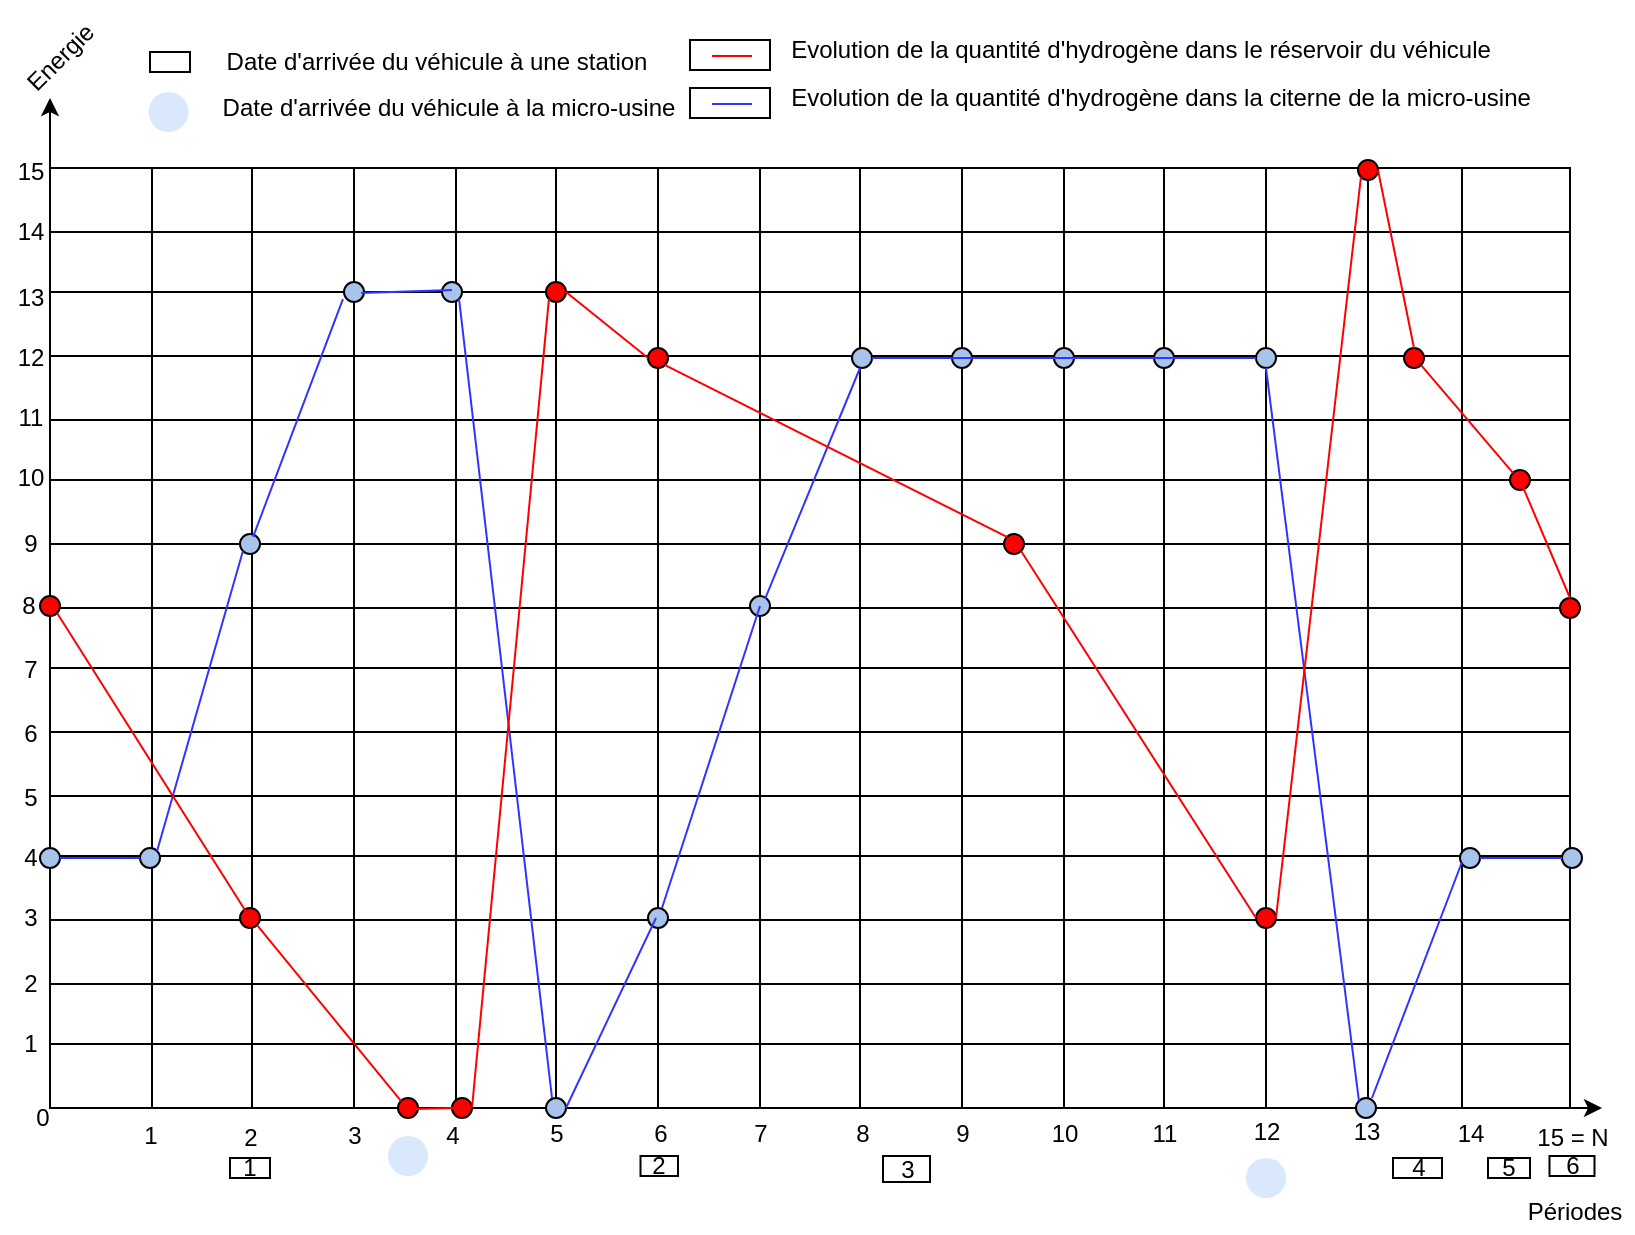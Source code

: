 <mxfile version="13.7.4" type="device"><diagram id="vm_07b5hISLQROJKOaRi" name="Page-1"><mxGraphModel dx="1422" dy="783" grid="1" gridSize="10" guides="1" tooltips="1" connect="1" arrows="1" fold="1" page="1" pageScale="1" pageWidth="827" pageHeight="1169" math="0" shadow="0"><root><mxCell id="0"/><mxCell id="1" parent="0"/><mxCell id="ATykPnZPHHUiwqMQciN8-1" value="" style="endArrow=classic;html=1;" edge="1" parent="1"><mxGeometry width="50" height="50" relative="1" as="geometry"><mxPoint x="34" y="139" as="sourcePoint"/><mxPoint x="34" y="80" as="targetPoint"/></mxGeometry></mxCell><mxCell id="ATykPnZPHHUiwqMQciN8-243" value="" style="endArrow=classic;html=1;" edge="1" parent="1"><mxGeometry width="50" height="50" relative="1" as="geometry"><mxPoint x="390" y="430" as="sourcePoint"/><mxPoint x="440" y="380" as="targetPoint"/></mxGeometry></mxCell><mxCell id="ATykPnZPHHUiwqMQciN8-244" value="" style="endArrow=classic;html=1;" edge="1" parent="1"><mxGeometry width="50" height="50" relative="1" as="geometry"><mxPoint x="702" y="585" as="sourcePoint"/><mxPoint x="810" y="585" as="targetPoint"/></mxGeometry></mxCell><mxCell id="ATykPnZPHHUiwqMQciN8-2" value="" style="shape=table;html=1;whiteSpace=wrap;startSize=0;container=1;collapsible=0;childLayout=tableLayout;" vertex="1" parent="1" treatAsSingle="0"><mxGeometry x="34" y="115" width="760" height="470" as="geometry"/></mxCell><mxCell id="ATykPnZPHHUiwqMQciN8-3" value="" style="shape=partialRectangle;html=1;whiteSpace=wrap;collapsible=0;dropTarget=0;pointerEvents=0;fillColor=none;top=0;left=0;bottom=0;right=0;points=[[0,0.5],[1,0.5]];portConstraint=eastwest;" vertex="1" parent="ATykPnZPHHUiwqMQciN8-2" treatAsSingle="0"><mxGeometry width="760" height="32" as="geometry"/></mxCell><mxCell id="ATykPnZPHHUiwqMQciN8-4" value="" style="shape=partialRectangle;html=1;whiteSpace=wrap;connectable=0;overflow=hidden;fillColor=none;top=0;left=0;bottom=0;right=0;" vertex="1" parent="ATykPnZPHHUiwqMQciN8-3"><mxGeometry width="51" height="32" as="geometry"/></mxCell><mxCell id="ATykPnZPHHUiwqMQciN8-5" value="" style="shape=partialRectangle;html=1;whiteSpace=wrap;connectable=0;overflow=hidden;fillColor=none;top=0;left=0;bottom=0;right=0;" vertex="1" parent="ATykPnZPHHUiwqMQciN8-3"><mxGeometry x="51" width="50" height="32" as="geometry"/></mxCell><mxCell id="ATykPnZPHHUiwqMQciN8-6" value="" style="shape=partialRectangle;html=1;whiteSpace=wrap;connectable=0;overflow=hidden;fillColor=none;top=0;left=0;bottom=0;right=0;" vertex="1" parent="ATykPnZPHHUiwqMQciN8-3"><mxGeometry x="101" width="51" height="32" as="geometry"/></mxCell><mxCell id="ATykPnZPHHUiwqMQciN8-7" value="" style="shape=partialRectangle;html=1;whiteSpace=wrap;connectable=0;overflow=hidden;fillColor=none;top=0;left=0;bottom=0;right=0;" vertex="1" parent="ATykPnZPHHUiwqMQciN8-3"><mxGeometry x="152" width="51" height="32" as="geometry"/></mxCell><mxCell id="ATykPnZPHHUiwqMQciN8-8" value="" style="shape=partialRectangle;html=1;whiteSpace=wrap;connectable=0;overflow=hidden;fillColor=none;top=0;left=0;bottom=0;right=0;" vertex="1" parent="ATykPnZPHHUiwqMQciN8-3"><mxGeometry x="203" width="50" height="32" as="geometry"/></mxCell><mxCell id="ATykPnZPHHUiwqMQciN8-9" value="" style="shape=partialRectangle;html=1;whiteSpace=wrap;connectable=0;overflow=hidden;fillColor=none;top=0;left=0;bottom=0;right=0;" vertex="1" parent="ATykPnZPHHUiwqMQciN8-3"><mxGeometry x="253" width="51" height="32" as="geometry"/></mxCell><mxCell id="ATykPnZPHHUiwqMQciN8-10" value="" style="shape=partialRectangle;html=1;whiteSpace=wrap;connectable=0;overflow=hidden;fillColor=none;top=0;left=0;bottom=0;right=0;" vertex="1" parent="ATykPnZPHHUiwqMQciN8-3"><mxGeometry x="304" width="51" height="32" as="geometry"/></mxCell><mxCell id="ATykPnZPHHUiwqMQciN8-11" value="" style="shape=partialRectangle;html=1;whiteSpace=wrap;connectable=0;overflow=hidden;fillColor=none;top=0;left=0;bottom=0;right=0;" vertex="1" parent="ATykPnZPHHUiwqMQciN8-3"><mxGeometry x="355" width="50" height="32" as="geometry"/></mxCell><mxCell id="ATykPnZPHHUiwqMQciN8-12" value="" style="shape=partialRectangle;html=1;whiteSpace=wrap;connectable=0;overflow=hidden;fillColor=none;top=0;left=0;bottom=0;right=0;" vertex="1" parent="ATykPnZPHHUiwqMQciN8-3"><mxGeometry x="405" width="51" height="32" as="geometry"/></mxCell><mxCell id="ATykPnZPHHUiwqMQciN8-13" value="" style="shape=partialRectangle;html=1;whiteSpace=wrap;connectable=0;overflow=hidden;fillColor=none;top=0;left=0;bottom=0;right=0;" vertex="1" parent="ATykPnZPHHUiwqMQciN8-3"><mxGeometry x="456" width="51" height="32" as="geometry"/></mxCell><mxCell id="ATykPnZPHHUiwqMQciN8-14" value="" style="shape=partialRectangle;html=1;whiteSpace=wrap;connectable=0;overflow=hidden;fillColor=none;top=0;left=0;bottom=0;right=0;" vertex="1" parent="ATykPnZPHHUiwqMQciN8-3"><mxGeometry x="507" width="50" height="32" as="geometry"/></mxCell><mxCell id="ATykPnZPHHUiwqMQciN8-15" value="" style="shape=partialRectangle;html=1;whiteSpace=wrap;connectable=0;overflow=hidden;fillColor=none;top=0;left=0;bottom=0;right=0;" vertex="1" parent="ATykPnZPHHUiwqMQciN8-3"><mxGeometry x="557" width="51" height="32" as="geometry"/></mxCell><mxCell id="ATykPnZPHHUiwqMQciN8-16" value="" style="shape=partialRectangle;html=1;whiteSpace=wrap;connectable=0;overflow=hidden;fillColor=none;top=0;left=0;bottom=0;right=0;" vertex="1" parent="ATykPnZPHHUiwqMQciN8-3"><mxGeometry x="608" width="51" height="32" as="geometry"/></mxCell><mxCell id="ATykPnZPHHUiwqMQciN8-17" value="" style="shape=partialRectangle;html=1;whiteSpace=wrap;connectable=0;overflow=hidden;fillColor=none;top=0;left=0;bottom=0;right=0;" vertex="1" parent="ATykPnZPHHUiwqMQciN8-3"><mxGeometry x="659" width="47" height="32" as="geometry"/></mxCell><mxCell id="ATykPnZPHHUiwqMQciN8-18" value="" style="shape=partialRectangle;html=1;whiteSpace=wrap;connectable=0;overflow=hidden;fillColor=none;top=0;left=0;bottom=0;right=0;" vertex="1" parent="ATykPnZPHHUiwqMQciN8-3"><mxGeometry x="706" width="54" height="32" as="geometry"/></mxCell><mxCell id="ATykPnZPHHUiwqMQciN8-19" value="" style="shape=partialRectangle;html=1;whiteSpace=wrap;collapsible=0;dropTarget=0;pointerEvents=0;fillColor=none;top=0;left=0;bottom=0;right=0;points=[[0,0.5],[1,0.5]];portConstraint=eastwest;" vertex="1" parent="ATykPnZPHHUiwqMQciN8-2" treatAsSingle="0"><mxGeometry y="32" width="760" height="30" as="geometry"/></mxCell><mxCell id="ATykPnZPHHUiwqMQciN8-20" value="" style="shape=partialRectangle;html=1;whiteSpace=wrap;connectable=0;overflow=hidden;fillColor=none;top=0;left=0;bottom=0;right=0;" vertex="1" parent="ATykPnZPHHUiwqMQciN8-19"><mxGeometry width="51" height="30" as="geometry"/></mxCell><mxCell id="ATykPnZPHHUiwqMQciN8-21" value="" style="shape=partialRectangle;html=1;whiteSpace=wrap;connectable=0;overflow=hidden;fillColor=none;top=0;left=0;bottom=0;right=0;" vertex="1" parent="ATykPnZPHHUiwqMQciN8-19"><mxGeometry x="51" width="50" height="30" as="geometry"/></mxCell><mxCell id="ATykPnZPHHUiwqMQciN8-22" value="" style="shape=partialRectangle;html=1;whiteSpace=wrap;connectable=0;overflow=hidden;fillColor=none;top=0;left=0;bottom=0;right=0;" vertex="1" parent="ATykPnZPHHUiwqMQciN8-19"><mxGeometry x="101" width="51" height="30" as="geometry"/></mxCell><mxCell id="ATykPnZPHHUiwqMQciN8-23" value="" style="shape=partialRectangle;html=1;whiteSpace=wrap;connectable=0;overflow=hidden;fillColor=none;top=0;left=0;bottom=0;right=0;" vertex="1" parent="ATykPnZPHHUiwqMQciN8-19"><mxGeometry x="152" width="51" height="30" as="geometry"/></mxCell><mxCell id="ATykPnZPHHUiwqMQciN8-24" value="" style="shape=partialRectangle;html=1;whiteSpace=wrap;connectable=0;overflow=hidden;fillColor=none;top=0;left=0;bottom=0;right=0;" vertex="1" parent="ATykPnZPHHUiwqMQciN8-19"><mxGeometry x="203" width="50" height="30" as="geometry"/></mxCell><mxCell id="ATykPnZPHHUiwqMQciN8-25" value="" style="shape=partialRectangle;html=1;whiteSpace=wrap;connectable=0;overflow=hidden;fillColor=none;top=0;left=0;bottom=0;right=0;" vertex="1" parent="ATykPnZPHHUiwqMQciN8-19"><mxGeometry x="253" width="51" height="30" as="geometry"/></mxCell><mxCell id="ATykPnZPHHUiwqMQciN8-26" value="" style="shape=partialRectangle;html=1;whiteSpace=wrap;connectable=0;overflow=hidden;fillColor=none;top=0;left=0;bottom=0;right=0;" vertex="1" parent="ATykPnZPHHUiwqMQciN8-19"><mxGeometry x="304" width="51" height="30" as="geometry"/></mxCell><mxCell id="ATykPnZPHHUiwqMQciN8-27" value="" style="shape=partialRectangle;html=1;whiteSpace=wrap;connectable=0;overflow=hidden;fillColor=none;top=0;left=0;bottom=0;right=0;" vertex="1" parent="ATykPnZPHHUiwqMQciN8-19"><mxGeometry x="355" width="50" height="30" as="geometry"/></mxCell><mxCell id="ATykPnZPHHUiwqMQciN8-28" value="" style="shape=partialRectangle;html=1;whiteSpace=wrap;connectable=0;overflow=hidden;fillColor=none;top=0;left=0;bottom=0;right=0;" vertex="1" parent="ATykPnZPHHUiwqMQciN8-19"><mxGeometry x="405" width="51" height="30" as="geometry"/></mxCell><mxCell id="ATykPnZPHHUiwqMQciN8-29" value="" style="shape=partialRectangle;html=1;whiteSpace=wrap;connectable=0;overflow=hidden;fillColor=none;top=0;left=0;bottom=0;right=0;" vertex="1" parent="ATykPnZPHHUiwqMQciN8-19"><mxGeometry x="456" width="51" height="30" as="geometry"/></mxCell><mxCell id="ATykPnZPHHUiwqMQciN8-30" value="" style="shape=partialRectangle;html=1;whiteSpace=wrap;connectable=0;overflow=hidden;fillColor=none;top=0;left=0;bottom=0;right=0;" vertex="1" parent="ATykPnZPHHUiwqMQciN8-19"><mxGeometry x="507" width="50" height="30" as="geometry"/></mxCell><mxCell id="ATykPnZPHHUiwqMQciN8-31" value="" style="shape=partialRectangle;html=1;whiteSpace=wrap;connectable=0;overflow=hidden;fillColor=none;top=0;left=0;bottom=0;right=0;" vertex="1" parent="ATykPnZPHHUiwqMQciN8-19"><mxGeometry x="557" width="51" height="30" as="geometry"/></mxCell><mxCell id="ATykPnZPHHUiwqMQciN8-32" value="" style="shape=partialRectangle;html=1;whiteSpace=wrap;connectable=0;overflow=hidden;fillColor=none;top=0;left=0;bottom=0;right=0;" vertex="1" parent="ATykPnZPHHUiwqMQciN8-19"><mxGeometry x="608" width="51" height="30" as="geometry"/></mxCell><mxCell id="ATykPnZPHHUiwqMQciN8-33" value="" style="shape=partialRectangle;html=1;whiteSpace=wrap;connectable=0;overflow=hidden;fillColor=none;top=0;left=0;bottom=0;right=0;" vertex="1" parent="ATykPnZPHHUiwqMQciN8-19"><mxGeometry x="659" width="47" height="30" as="geometry"/></mxCell><mxCell id="ATykPnZPHHUiwqMQciN8-34" value="" style="shape=partialRectangle;html=1;whiteSpace=wrap;connectable=0;overflow=hidden;fillColor=none;top=0;left=0;bottom=0;right=0;" vertex="1" parent="ATykPnZPHHUiwqMQciN8-19"><mxGeometry x="706" width="54" height="30" as="geometry"/></mxCell><mxCell id="ATykPnZPHHUiwqMQciN8-35" value="" style="shape=partialRectangle;html=1;whiteSpace=wrap;collapsible=0;dropTarget=0;pointerEvents=0;fillColor=none;top=0;left=0;bottom=0;right=0;points=[[0,0.5],[1,0.5]];portConstraint=eastwest;" vertex="1" parent="ATykPnZPHHUiwqMQciN8-2" treatAsSingle="0"><mxGeometry y="62" width="760" height="32" as="geometry"/></mxCell><mxCell id="ATykPnZPHHUiwqMQciN8-36" value="" style="shape=partialRectangle;html=1;whiteSpace=wrap;connectable=0;overflow=hidden;fillColor=none;top=0;left=0;bottom=0;right=0;" vertex="1" parent="ATykPnZPHHUiwqMQciN8-35"><mxGeometry width="51" height="32" as="geometry"/></mxCell><mxCell id="ATykPnZPHHUiwqMQciN8-37" value="" style="shape=partialRectangle;html=1;whiteSpace=wrap;connectable=0;overflow=hidden;fillColor=none;top=0;left=0;bottom=0;right=0;" vertex="1" parent="ATykPnZPHHUiwqMQciN8-35"><mxGeometry x="51" width="50" height="32" as="geometry"/></mxCell><mxCell id="ATykPnZPHHUiwqMQciN8-38" value="" style="shape=partialRectangle;html=1;whiteSpace=wrap;connectable=0;overflow=hidden;fillColor=none;top=0;left=0;bottom=0;right=0;" vertex="1" parent="ATykPnZPHHUiwqMQciN8-35"><mxGeometry x="101" width="51" height="32" as="geometry"/></mxCell><mxCell id="ATykPnZPHHUiwqMQciN8-39" value="" style="shape=partialRectangle;html=1;whiteSpace=wrap;connectable=0;overflow=hidden;fillColor=none;top=0;left=0;bottom=0;right=0;" vertex="1" parent="ATykPnZPHHUiwqMQciN8-35"><mxGeometry x="152" width="51" height="32" as="geometry"/></mxCell><mxCell id="ATykPnZPHHUiwqMQciN8-40" value="" style="shape=partialRectangle;html=1;whiteSpace=wrap;connectable=0;overflow=hidden;fillColor=none;top=0;left=0;bottom=0;right=0;" vertex="1" parent="ATykPnZPHHUiwqMQciN8-35"><mxGeometry x="203" width="50" height="32" as="geometry"/></mxCell><mxCell id="ATykPnZPHHUiwqMQciN8-41" value="" style="shape=partialRectangle;html=1;whiteSpace=wrap;connectable=0;overflow=hidden;fillColor=none;top=0;left=0;bottom=0;right=0;" vertex="1" parent="ATykPnZPHHUiwqMQciN8-35"><mxGeometry x="253" width="51" height="32" as="geometry"/></mxCell><mxCell id="ATykPnZPHHUiwqMQciN8-42" value="" style="shape=partialRectangle;html=1;whiteSpace=wrap;connectable=0;overflow=hidden;fillColor=none;top=0;left=0;bottom=0;right=0;" vertex="1" parent="ATykPnZPHHUiwqMQciN8-35"><mxGeometry x="304" width="51" height="32" as="geometry"/></mxCell><mxCell id="ATykPnZPHHUiwqMQciN8-43" value="" style="shape=partialRectangle;html=1;whiteSpace=wrap;connectable=0;overflow=hidden;fillColor=none;top=0;left=0;bottom=0;right=0;" vertex="1" parent="ATykPnZPHHUiwqMQciN8-35"><mxGeometry x="355" width="50" height="32" as="geometry"/></mxCell><mxCell id="ATykPnZPHHUiwqMQciN8-44" value="" style="shape=partialRectangle;html=1;whiteSpace=wrap;connectable=0;overflow=hidden;fillColor=none;top=0;left=0;bottom=0;right=0;" vertex="1" parent="ATykPnZPHHUiwqMQciN8-35"><mxGeometry x="405" width="51" height="32" as="geometry"/></mxCell><mxCell id="ATykPnZPHHUiwqMQciN8-45" value="" style="shape=partialRectangle;html=1;whiteSpace=wrap;connectable=0;overflow=hidden;fillColor=none;top=0;left=0;bottom=0;right=0;" vertex="1" parent="ATykPnZPHHUiwqMQciN8-35"><mxGeometry x="456" width="51" height="32" as="geometry"/></mxCell><mxCell id="ATykPnZPHHUiwqMQciN8-46" value="" style="shape=partialRectangle;html=1;whiteSpace=wrap;connectable=0;overflow=hidden;fillColor=none;top=0;left=0;bottom=0;right=0;" vertex="1" parent="ATykPnZPHHUiwqMQciN8-35"><mxGeometry x="507" width="50" height="32" as="geometry"/></mxCell><mxCell id="ATykPnZPHHUiwqMQciN8-47" value="" style="shape=partialRectangle;html=1;whiteSpace=wrap;connectable=0;overflow=hidden;fillColor=none;top=0;left=0;bottom=0;right=0;" vertex="1" parent="ATykPnZPHHUiwqMQciN8-35"><mxGeometry x="557" width="51" height="32" as="geometry"/></mxCell><mxCell id="ATykPnZPHHUiwqMQciN8-48" value="" style="shape=partialRectangle;html=1;whiteSpace=wrap;connectable=0;overflow=hidden;fillColor=none;top=0;left=0;bottom=0;right=0;" vertex="1" parent="ATykPnZPHHUiwqMQciN8-35"><mxGeometry x="608" width="51" height="32" as="geometry"/></mxCell><mxCell id="ATykPnZPHHUiwqMQciN8-49" value="" style="shape=partialRectangle;html=1;whiteSpace=wrap;connectable=0;overflow=hidden;fillColor=none;top=0;left=0;bottom=0;right=0;" vertex="1" parent="ATykPnZPHHUiwqMQciN8-35"><mxGeometry x="659" width="47" height="32" as="geometry"/></mxCell><mxCell id="ATykPnZPHHUiwqMQciN8-50" value="" style="shape=partialRectangle;html=1;whiteSpace=wrap;connectable=0;overflow=hidden;fillColor=none;top=0;left=0;bottom=0;right=0;" vertex="1" parent="ATykPnZPHHUiwqMQciN8-35"><mxGeometry x="706" width="54" height="32" as="geometry"/></mxCell><mxCell id="ATykPnZPHHUiwqMQciN8-51" value="" style="shape=partialRectangle;html=1;whiteSpace=wrap;collapsible=0;dropTarget=0;pointerEvents=0;fillColor=none;top=0;left=0;bottom=0;right=0;points=[[0,0.5],[1,0.5]];portConstraint=eastwest;" vertex="1" parent="ATykPnZPHHUiwqMQciN8-2" treatAsSingle="0"><mxGeometry y="94" width="760" height="32" as="geometry"/></mxCell><mxCell id="ATykPnZPHHUiwqMQciN8-52" value="" style="shape=partialRectangle;html=1;whiteSpace=wrap;connectable=0;overflow=hidden;fillColor=none;top=0;left=0;bottom=0;right=0;" vertex="1" parent="ATykPnZPHHUiwqMQciN8-51"><mxGeometry width="51" height="32" as="geometry"/></mxCell><mxCell id="ATykPnZPHHUiwqMQciN8-53" value="" style="shape=partialRectangle;html=1;whiteSpace=wrap;connectable=0;overflow=hidden;fillColor=none;top=0;left=0;bottom=0;right=0;" vertex="1" parent="ATykPnZPHHUiwqMQciN8-51"><mxGeometry x="51" width="50" height="32" as="geometry"/></mxCell><mxCell id="ATykPnZPHHUiwqMQciN8-54" value="" style="shape=partialRectangle;html=1;whiteSpace=wrap;connectable=0;overflow=hidden;fillColor=none;top=0;left=0;bottom=0;right=0;" vertex="1" parent="ATykPnZPHHUiwqMQciN8-51"><mxGeometry x="101" width="51" height="32" as="geometry"/></mxCell><mxCell id="ATykPnZPHHUiwqMQciN8-55" value="" style="shape=partialRectangle;html=1;whiteSpace=wrap;connectable=0;overflow=hidden;fillColor=none;top=0;left=0;bottom=0;right=0;" vertex="1" parent="ATykPnZPHHUiwqMQciN8-51"><mxGeometry x="152" width="51" height="32" as="geometry"/></mxCell><mxCell id="ATykPnZPHHUiwqMQciN8-56" value="" style="shape=partialRectangle;html=1;whiteSpace=wrap;connectable=0;overflow=hidden;fillColor=none;top=0;left=0;bottom=0;right=0;" vertex="1" parent="ATykPnZPHHUiwqMQciN8-51"><mxGeometry x="203" width="50" height="32" as="geometry"/></mxCell><mxCell id="ATykPnZPHHUiwqMQciN8-57" value="" style="shape=partialRectangle;html=1;whiteSpace=wrap;connectable=0;overflow=hidden;fillColor=none;top=0;left=0;bottom=0;right=0;" vertex="1" parent="ATykPnZPHHUiwqMQciN8-51"><mxGeometry x="253" width="51" height="32" as="geometry"/></mxCell><mxCell id="ATykPnZPHHUiwqMQciN8-58" value="" style="shape=partialRectangle;html=1;whiteSpace=wrap;connectable=0;overflow=hidden;fillColor=none;top=0;left=0;bottom=0;right=0;" vertex="1" parent="ATykPnZPHHUiwqMQciN8-51"><mxGeometry x="304" width="51" height="32" as="geometry"/></mxCell><mxCell id="ATykPnZPHHUiwqMQciN8-59" value="" style="shape=partialRectangle;html=1;whiteSpace=wrap;connectable=0;overflow=hidden;fillColor=none;top=0;left=0;bottom=0;right=0;" vertex="1" parent="ATykPnZPHHUiwqMQciN8-51"><mxGeometry x="355" width="50" height="32" as="geometry"/></mxCell><mxCell id="ATykPnZPHHUiwqMQciN8-60" value="" style="shape=partialRectangle;html=1;whiteSpace=wrap;connectable=0;overflow=hidden;fillColor=none;top=0;left=0;bottom=0;right=0;" vertex="1" parent="ATykPnZPHHUiwqMQciN8-51"><mxGeometry x="405" width="51" height="32" as="geometry"/></mxCell><mxCell id="ATykPnZPHHUiwqMQciN8-61" value="" style="shape=partialRectangle;html=1;whiteSpace=wrap;connectable=0;overflow=hidden;fillColor=none;top=0;left=0;bottom=0;right=0;" vertex="1" parent="ATykPnZPHHUiwqMQciN8-51"><mxGeometry x="456" width="51" height="32" as="geometry"/></mxCell><mxCell id="ATykPnZPHHUiwqMQciN8-62" value="" style="shape=partialRectangle;html=1;whiteSpace=wrap;connectable=0;overflow=hidden;fillColor=none;top=0;left=0;bottom=0;right=0;" vertex="1" parent="ATykPnZPHHUiwqMQciN8-51"><mxGeometry x="507" width="50" height="32" as="geometry"/></mxCell><mxCell id="ATykPnZPHHUiwqMQciN8-63" value="" style="shape=partialRectangle;html=1;whiteSpace=wrap;connectable=0;overflow=hidden;fillColor=none;top=0;left=0;bottom=0;right=0;" vertex="1" parent="ATykPnZPHHUiwqMQciN8-51"><mxGeometry x="557" width="51" height="32" as="geometry"/></mxCell><mxCell id="ATykPnZPHHUiwqMQciN8-64" value="" style="shape=partialRectangle;html=1;whiteSpace=wrap;connectable=0;overflow=hidden;fillColor=none;top=0;left=0;bottom=0;right=0;" vertex="1" parent="ATykPnZPHHUiwqMQciN8-51"><mxGeometry x="608" width="51" height="32" as="geometry"/></mxCell><mxCell id="ATykPnZPHHUiwqMQciN8-65" value="" style="shape=partialRectangle;html=1;whiteSpace=wrap;connectable=0;overflow=hidden;fillColor=none;top=0;left=0;bottom=0;right=0;" vertex="1" parent="ATykPnZPHHUiwqMQciN8-51"><mxGeometry x="659" width="47" height="32" as="geometry"/></mxCell><mxCell id="ATykPnZPHHUiwqMQciN8-66" value="" style="shape=partialRectangle;html=1;whiteSpace=wrap;connectable=0;overflow=hidden;fillColor=none;top=0;left=0;bottom=0;right=0;" vertex="1" parent="ATykPnZPHHUiwqMQciN8-51"><mxGeometry x="706" width="54" height="32" as="geometry"/></mxCell><mxCell id="ATykPnZPHHUiwqMQciN8-67" value="" style="shape=partialRectangle;html=1;whiteSpace=wrap;collapsible=0;dropTarget=0;pointerEvents=0;fillColor=none;top=0;left=0;bottom=0;right=0;points=[[0,0.5],[1,0.5]];portConstraint=eastwest;" vertex="1" parent="ATykPnZPHHUiwqMQciN8-2" treatAsSingle="0"><mxGeometry y="126" width="760" height="30" as="geometry"/></mxCell><mxCell id="ATykPnZPHHUiwqMQciN8-68" value="" style="shape=partialRectangle;html=1;whiteSpace=wrap;connectable=0;overflow=hidden;fillColor=none;top=0;left=0;bottom=0;right=0;" vertex="1" parent="ATykPnZPHHUiwqMQciN8-67"><mxGeometry width="51" height="30" as="geometry"/></mxCell><mxCell id="ATykPnZPHHUiwqMQciN8-69" value="" style="shape=partialRectangle;html=1;whiteSpace=wrap;connectable=0;overflow=hidden;fillColor=none;top=0;left=0;bottom=0;right=0;" vertex="1" parent="ATykPnZPHHUiwqMQciN8-67"><mxGeometry x="51" width="50" height="30" as="geometry"/></mxCell><mxCell id="ATykPnZPHHUiwqMQciN8-70" value="" style="shape=partialRectangle;html=1;whiteSpace=wrap;connectable=0;overflow=hidden;fillColor=none;top=0;left=0;bottom=0;right=0;" vertex="1" parent="ATykPnZPHHUiwqMQciN8-67"><mxGeometry x="101" width="51" height="30" as="geometry"/></mxCell><mxCell id="ATykPnZPHHUiwqMQciN8-71" value="" style="shape=partialRectangle;html=1;whiteSpace=wrap;connectable=0;overflow=hidden;fillColor=none;top=0;left=0;bottom=0;right=0;" vertex="1" parent="ATykPnZPHHUiwqMQciN8-67"><mxGeometry x="152" width="51" height="30" as="geometry"/></mxCell><mxCell id="ATykPnZPHHUiwqMQciN8-72" value="" style="shape=partialRectangle;html=1;whiteSpace=wrap;connectable=0;overflow=hidden;fillColor=none;top=0;left=0;bottom=0;right=0;" vertex="1" parent="ATykPnZPHHUiwqMQciN8-67"><mxGeometry x="203" width="50" height="30" as="geometry"/></mxCell><mxCell id="ATykPnZPHHUiwqMQciN8-73" value="" style="shape=partialRectangle;html=1;whiteSpace=wrap;connectable=0;overflow=hidden;fillColor=none;top=0;left=0;bottom=0;right=0;" vertex="1" parent="ATykPnZPHHUiwqMQciN8-67"><mxGeometry x="253" width="51" height="30" as="geometry"/></mxCell><mxCell id="ATykPnZPHHUiwqMQciN8-74" value="" style="shape=partialRectangle;html=1;whiteSpace=wrap;connectable=0;overflow=hidden;fillColor=none;top=0;left=0;bottom=0;right=0;" vertex="1" parent="ATykPnZPHHUiwqMQciN8-67"><mxGeometry x="304" width="51" height="30" as="geometry"/></mxCell><mxCell id="ATykPnZPHHUiwqMQciN8-75" value="" style="shape=partialRectangle;html=1;whiteSpace=wrap;connectable=0;overflow=hidden;fillColor=none;top=0;left=0;bottom=0;right=0;" vertex="1" parent="ATykPnZPHHUiwqMQciN8-67"><mxGeometry x="355" width="50" height="30" as="geometry"/></mxCell><mxCell id="ATykPnZPHHUiwqMQciN8-76" value="" style="shape=partialRectangle;html=1;whiteSpace=wrap;connectable=0;overflow=hidden;fillColor=none;top=0;left=0;bottom=0;right=0;" vertex="1" parent="ATykPnZPHHUiwqMQciN8-67"><mxGeometry x="405" width="51" height="30" as="geometry"/></mxCell><mxCell id="ATykPnZPHHUiwqMQciN8-77" value="" style="shape=partialRectangle;html=1;whiteSpace=wrap;connectable=0;overflow=hidden;fillColor=none;top=0;left=0;bottom=0;right=0;" vertex="1" parent="ATykPnZPHHUiwqMQciN8-67"><mxGeometry x="456" width="51" height="30" as="geometry"/></mxCell><mxCell id="ATykPnZPHHUiwqMQciN8-78" value="" style="shape=partialRectangle;html=1;whiteSpace=wrap;connectable=0;overflow=hidden;fillColor=none;top=0;left=0;bottom=0;right=0;" vertex="1" parent="ATykPnZPHHUiwqMQciN8-67"><mxGeometry x="507" width="50" height="30" as="geometry"/></mxCell><mxCell id="ATykPnZPHHUiwqMQciN8-79" value="" style="shape=partialRectangle;html=1;whiteSpace=wrap;connectable=0;overflow=hidden;fillColor=none;top=0;left=0;bottom=0;right=0;" vertex="1" parent="ATykPnZPHHUiwqMQciN8-67"><mxGeometry x="557" width="51" height="30" as="geometry"/></mxCell><mxCell id="ATykPnZPHHUiwqMQciN8-80" value="" style="shape=partialRectangle;html=1;whiteSpace=wrap;connectable=0;overflow=hidden;fillColor=none;top=0;left=0;bottom=0;right=0;" vertex="1" parent="ATykPnZPHHUiwqMQciN8-67"><mxGeometry x="608" width="51" height="30" as="geometry"/></mxCell><mxCell id="ATykPnZPHHUiwqMQciN8-81" value="" style="shape=partialRectangle;html=1;whiteSpace=wrap;connectable=0;overflow=hidden;fillColor=none;top=0;left=0;bottom=0;right=0;" vertex="1" parent="ATykPnZPHHUiwqMQciN8-67"><mxGeometry x="659" width="47" height="30" as="geometry"/></mxCell><mxCell id="ATykPnZPHHUiwqMQciN8-82" value="" style="shape=partialRectangle;html=1;whiteSpace=wrap;connectable=0;overflow=hidden;fillColor=none;top=0;left=0;bottom=0;right=0;" vertex="1" parent="ATykPnZPHHUiwqMQciN8-67"><mxGeometry x="706" width="54" height="30" as="geometry"/></mxCell><mxCell id="ATykPnZPHHUiwqMQciN8-83" value="" style="shape=partialRectangle;html=1;whiteSpace=wrap;collapsible=0;dropTarget=0;pointerEvents=0;fillColor=none;top=0;left=0;bottom=0;right=0;points=[[0,0.5],[1,0.5]];portConstraint=eastwest;" vertex="1" parent="ATykPnZPHHUiwqMQciN8-2" treatAsSingle="0"><mxGeometry y="156" width="760" height="32" as="geometry"/></mxCell><mxCell id="ATykPnZPHHUiwqMQciN8-84" value="" style="shape=partialRectangle;html=1;whiteSpace=wrap;connectable=0;overflow=hidden;fillColor=none;top=0;left=0;bottom=0;right=0;" vertex="1" parent="ATykPnZPHHUiwqMQciN8-83"><mxGeometry width="51" height="32" as="geometry"/></mxCell><mxCell id="ATykPnZPHHUiwqMQciN8-85" value="" style="shape=partialRectangle;html=1;whiteSpace=wrap;connectable=0;overflow=hidden;fillColor=none;top=0;left=0;bottom=0;right=0;" vertex="1" parent="ATykPnZPHHUiwqMQciN8-83"><mxGeometry x="51" width="50" height="32" as="geometry"/></mxCell><mxCell id="ATykPnZPHHUiwqMQciN8-86" value="" style="shape=partialRectangle;html=1;whiteSpace=wrap;connectable=0;overflow=hidden;fillColor=none;top=0;left=0;bottom=0;right=0;" vertex="1" parent="ATykPnZPHHUiwqMQciN8-83"><mxGeometry x="101" width="51" height="32" as="geometry"/></mxCell><mxCell id="ATykPnZPHHUiwqMQciN8-87" value="" style="shape=partialRectangle;html=1;whiteSpace=wrap;connectable=0;overflow=hidden;fillColor=none;top=0;left=0;bottom=0;right=0;" vertex="1" parent="ATykPnZPHHUiwqMQciN8-83"><mxGeometry x="152" width="51" height="32" as="geometry"/></mxCell><mxCell id="ATykPnZPHHUiwqMQciN8-88" value="" style="shape=partialRectangle;html=1;whiteSpace=wrap;connectable=0;overflow=hidden;fillColor=none;top=0;left=0;bottom=0;right=0;" vertex="1" parent="ATykPnZPHHUiwqMQciN8-83"><mxGeometry x="203" width="50" height="32" as="geometry"/></mxCell><mxCell id="ATykPnZPHHUiwqMQciN8-89" value="" style="shape=partialRectangle;html=1;whiteSpace=wrap;connectable=0;overflow=hidden;fillColor=none;top=0;left=0;bottom=0;right=0;" vertex="1" parent="ATykPnZPHHUiwqMQciN8-83"><mxGeometry x="253" width="51" height="32" as="geometry"/></mxCell><mxCell id="ATykPnZPHHUiwqMQciN8-90" value="" style="shape=partialRectangle;html=1;whiteSpace=wrap;connectable=0;overflow=hidden;fillColor=none;top=0;left=0;bottom=0;right=0;" vertex="1" parent="ATykPnZPHHUiwqMQciN8-83"><mxGeometry x="304" width="51" height="32" as="geometry"/></mxCell><mxCell id="ATykPnZPHHUiwqMQciN8-91" value="" style="shape=partialRectangle;html=1;whiteSpace=wrap;connectable=0;overflow=hidden;fillColor=none;top=0;left=0;bottom=0;right=0;" vertex="1" parent="ATykPnZPHHUiwqMQciN8-83"><mxGeometry x="355" width="50" height="32" as="geometry"/></mxCell><mxCell id="ATykPnZPHHUiwqMQciN8-92" value="" style="shape=partialRectangle;html=1;whiteSpace=wrap;connectable=0;overflow=hidden;fillColor=none;top=0;left=0;bottom=0;right=0;" vertex="1" parent="ATykPnZPHHUiwqMQciN8-83"><mxGeometry x="405" width="51" height="32" as="geometry"/></mxCell><mxCell id="ATykPnZPHHUiwqMQciN8-93" value="" style="shape=partialRectangle;html=1;whiteSpace=wrap;connectable=0;overflow=hidden;fillColor=none;top=0;left=0;bottom=0;right=0;" vertex="1" parent="ATykPnZPHHUiwqMQciN8-83"><mxGeometry x="456" width="51" height="32" as="geometry"/></mxCell><mxCell id="ATykPnZPHHUiwqMQciN8-94" value="" style="shape=partialRectangle;html=1;whiteSpace=wrap;connectable=0;overflow=hidden;fillColor=none;top=0;left=0;bottom=0;right=0;" vertex="1" parent="ATykPnZPHHUiwqMQciN8-83"><mxGeometry x="507" width="50" height="32" as="geometry"/></mxCell><mxCell id="ATykPnZPHHUiwqMQciN8-95" value="" style="shape=partialRectangle;html=1;whiteSpace=wrap;connectable=0;overflow=hidden;fillColor=none;top=0;left=0;bottom=0;right=0;" vertex="1" parent="ATykPnZPHHUiwqMQciN8-83"><mxGeometry x="557" width="51" height="32" as="geometry"/></mxCell><mxCell id="ATykPnZPHHUiwqMQciN8-96" value="" style="shape=partialRectangle;html=1;whiteSpace=wrap;connectable=0;overflow=hidden;fillColor=none;top=0;left=0;bottom=0;right=0;" vertex="1" parent="ATykPnZPHHUiwqMQciN8-83"><mxGeometry x="608" width="51" height="32" as="geometry"/></mxCell><mxCell id="ATykPnZPHHUiwqMQciN8-97" value="" style="shape=partialRectangle;html=1;whiteSpace=wrap;connectable=0;overflow=hidden;fillColor=none;top=0;left=0;bottom=0;right=0;" vertex="1" parent="ATykPnZPHHUiwqMQciN8-83"><mxGeometry x="659" width="47" height="32" as="geometry"/></mxCell><mxCell id="ATykPnZPHHUiwqMQciN8-98" value="" style="shape=partialRectangle;html=1;whiteSpace=wrap;connectable=0;overflow=hidden;fillColor=none;top=0;left=0;bottom=0;right=0;" vertex="1" parent="ATykPnZPHHUiwqMQciN8-83"><mxGeometry x="706" width="54" height="32" as="geometry"/></mxCell><mxCell id="ATykPnZPHHUiwqMQciN8-99" value="" style="shape=partialRectangle;html=1;whiteSpace=wrap;collapsible=0;dropTarget=0;pointerEvents=0;fillColor=none;top=0;left=0;bottom=0;right=0;points=[[0,0.5],[1,0.5]];portConstraint=eastwest;" vertex="1" parent="ATykPnZPHHUiwqMQciN8-2" treatAsSingle="0"><mxGeometry y="188" width="760" height="32" as="geometry"/></mxCell><mxCell id="ATykPnZPHHUiwqMQciN8-100" value="" style="shape=partialRectangle;html=1;whiteSpace=wrap;connectable=0;overflow=hidden;fillColor=none;top=0;left=0;bottom=0;right=0;" vertex="1" parent="ATykPnZPHHUiwqMQciN8-99"><mxGeometry width="51" height="32" as="geometry"/></mxCell><mxCell id="ATykPnZPHHUiwqMQciN8-101" value="" style="shape=partialRectangle;html=1;whiteSpace=wrap;connectable=0;overflow=hidden;fillColor=none;top=0;left=0;bottom=0;right=0;" vertex="1" parent="ATykPnZPHHUiwqMQciN8-99"><mxGeometry x="51" width="50" height="32" as="geometry"/></mxCell><mxCell id="ATykPnZPHHUiwqMQciN8-102" value="" style="shape=partialRectangle;html=1;whiteSpace=wrap;connectable=0;overflow=hidden;fillColor=none;top=0;left=0;bottom=0;right=0;" vertex="1" parent="ATykPnZPHHUiwqMQciN8-99"><mxGeometry x="101" width="51" height="32" as="geometry"/></mxCell><mxCell id="ATykPnZPHHUiwqMQciN8-103" value="" style="shape=partialRectangle;html=1;whiteSpace=wrap;connectable=0;overflow=hidden;fillColor=none;top=0;left=0;bottom=0;right=0;" vertex="1" parent="ATykPnZPHHUiwqMQciN8-99"><mxGeometry x="152" width="51" height="32" as="geometry"/></mxCell><mxCell id="ATykPnZPHHUiwqMQciN8-104" value="" style="shape=partialRectangle;html=1;whiteSpace=wrap;connectable=0;overflow=hidden;fillColor=none;top=0;left=0;bottom=0;right=0;" vertex="1" parent="ATykPnZPHHUiwqMQciN8-99"><mxGeometry x="203" width="50" height="32" as="geometry"/></mxCell><mxCell id="ATykPnZPHHUiwqMQciN8-105" value="" style="shape=partialRectangle;html=1;whiteSpace=wrap;connectable=0;overflow=hidden;fillColor=none;top=0;left=0;bottom=0;right=0;" vertex="1" parent="ATykPnZPHHUiwqMQciN8-99"><mxGeometry x="253" width="51" height="32" as="geometry"/></mxCell><mxCell id="ATykPnZPHHUiwqMQciN8-106" value="" style="shape=partialRectangle;html=1;whiteSpace=wrap;connectable=0;overflow=hidden;fillColor=none;top=0;left=0;bottom=0;right=0;" vertex="1" parent="ATykPnZPHHUiwqMQciN8-99"><mxGeometry x="304" width="51" height="32" as="geometry"/></mxCell><mxCell id="ATykPnZPHHUiwqMQciN8-107" value="" style="shape=partialRectangle;html=1;whiteSpace=wrap;connectable=0;overflow=hidden;fillColor=none;top=0;left=0;bottom=0;right=0;" vertex="1" parent="ATykPnZPHHUiwqMQciN8-99"><mxGeometry x="355" width="50" height="32" as="geometry"/></mxCell><mxCell id="ATykPnZPHHUiwqMQciN8-108" value="" style="shape=partialRectangle;html=1;whiteSpace=wrap;connectable=0;overflow=hidden;fillColor=none;top=0;left=0;bottom=0;right=0;" vertex="1" parent="ATykPnZPHHUiwqMQciN8-99"><mxGeometry x="405" width="51" height="32" as="geometry"/></mxCell><mxCell id="ATykPnZPHHUiwqMQciN8-109" value="" style="shape=partialRectangle;html=1;whiteSpace=wrap;connectable=0;overflow=hidden;fillColor=none;top=0;left=0;bottom=0;right=0;" vertex="1" parent="ATykPnZPHHUiwqMQciN8-99"><mxGeometry x="456" width="51" height="32" as="geometry"/></mxCell><mxCell id="ATykPnZPHHUiwqMQciN8-110" value="" style="shape=partialRectangle;html=1;whiteSpace=wrap;connectable=0;overflow=hidden;fillColor=none;top=0;left=0;bottom=0;right=0;" vertex="1" parent="ATykPnZPHHUiwqMQciN8-99"><mxGeometry x="507" width="50" height="32" as="geometry"/></mxCell><mxCell id="ATykPnZPHHUiwqMQciN8-111" value="" style="shape=partialRectangle;html=1;whiteSpace=wrap;connectable=0;overflow=hidden;fillColor=none;top=0;left=0;bottom=0;right=0;" vertex="1" parent="ATykPnZPHHUiwqMQciN8-99"><mxGeometry x="557" width="51" height="32" as="geometry"/></mxCell><mxCell id="ATykPnZPHHUiwqMQciN8-112" value="" style="shape=partialRectangle;html=1;whiteSpace=wrap;connectable=0;overflow=hidden;fillColor=none;top=0;left=0;bottom=0;right=0;" vertex="1" parent="ATykPnZPHHUiwqMQciN8-99"><mxGeometry x="608" width="51" height="32" as="geometry"/></mxCell><mxCell id="ATykPnZPHHUiwqMQciN8-113" value="" style="shape=partialRectangle;html=1;whiteSpace=wrap;connectable=0;overflow=hidden;fillColor=none;top=0;left=0;bottom=0;right=0;" vertex="1" parent="ATykPnZPHHUiwqMQciN8-99"><mxGeometry x="659" width="47" height="32" as="geometry"/></mxCell><mxCell id="ATykPnZPHHUiwqMQciN8-114" value="" style="shape=partialRectangle;html=1;whiteSpace=wrap;connectable=0;overflow=hidden;fillColor=none;top=0;left=0;bottom=0;right=0;" vertex="1" parent="ATykPnZPHHUiwqMQciN8-99"><mxGeometry x="706" width="54" height="32" as="geometry"/></mxCell><mxCell id="ATykPnZPHHUiwqMQciN8-115" value="" style="shape=partialRectangle;html=1;whiteSpace=wrap;collapsible=0;dropTarget=0;pointerEvents=0;fillColor=none;top=0;left=0;bottom=0;right=0;points=[[0,0.5],[1,0.5]];portConstraint=eastwest;" vertex="1" parent="ATykPnZPHHUiwqMQciN8-2" treatAsSingle="0"><mxGeometry y="220" width="760" height="30" as="geometry"/></mxCell><mxCell id="ATykPnZPHHUiwqMQciN8-116" value="" style="shape=partialRectangle;html=1;whiteSpace=wrap;connectable=0;overflow=hidden;fillColor=none;top=0;left=0;bottom=0;right=0;" vertex="1" parent="ATykPnZPHHUiwqMQciN8-115"><mxGeometry width="51" height="30" as="geometry"/></mxCell><mxCell id="ATykPnZPHHUiwqMQciN8-117" value="" style="shape=partialRectangle;html=1;whiteSpace=wrap;connectable=0;overflow=hidden;fillColor=none;top=0;left=0;bottom=0;right=0;" vertex="1" parent="ATykPnZPHHUiwqMQciN8-115"><mxGeometry x="51" width="50" height="30" as="geometry"/></mxCell><mxCell id="ATykPnZPHHUiwqMQciN8-118" value="" style="shape=partialRectangle;html=1;whiteSpace=wrap;connectable=0;overflow=hidden;fillColor=none;top=0;left=0;bottom=0;right=0;" vertex="1" parent="ATykPnZPHHUiwqMQciN8-115"><mxGeometry x="101" width="51" height="30" as="geometry"/></mxCell><mxCell id="ATykPnZPHHUiwqMQciN8-119" value="" style="shape=partialRectangle;html=1;whiteSpace=wrap;connectable=0;overflow=hidden;fillColor=none;top=0;left=0;bottom=0;right=0;" vertex="1" parent="ATykPnZPHHUiwqMQciN8-115"><mxGeometry x="152" width="51" height="30" as="geometry"/></mxCell><mxCell id="ATykPnZPHHUiwqMQciN8-120" value="" style="shape=partialRectangle;html=1;whiteSpace=wrap;connectable=0;overflow=hidden;fillColor=none;top=0;left=0;bottom=0;right=0;" vertex="1" parent="ATykPnZPHHUiwqMQciN8-115"><mxGeometry x="203" width="50" height="30" as="geometry"/></mxCell><mxCell id="ATykPnZPHHUiwqMQciN8-121" value="" style="shape=partialRectangle;html=1;whiteSpace=wrap;connectable=0;overflow=hidden;fillColor=none;top=0;left=0;bottom=0;right=0;" vertex="1" parent="ATykPnZPHHUiwqMQciN8-115"><mxGeometry x="253" width="51" height="30" as="geometry"/></mxCell><mxCell id="ATykPnZPHHUiwqMQciN8-122" value="" style="shape=partialRectangle;html=1;whiteSpace=wrap;connectable=0;overflow=hidden;fillColor=none;top=0;left=0;bottom=0;right=0;" vertex="1" parent="ATykPnZPHHUiwqMQciN8-115"><mxGeometry x="304" width="51" height="30" as="geometry"/></mxCell><mxCell id="ATykPnZPHHUiwqMQciN8-123" value="" style="shape=partialRectangle;html=1;whiteSpace=wrap;connectable=0;overflow=hidden;fillColor=none;top=0;left=0;bottom=0;right=0;" vertex="1" parent="ATykPnZPHHUiwqMQciN8-115"><mxGeometry x="355" width="50" height="30" as="geometry"/></mxCell><mxCell id="ATykPnZPHHUiwqMQciN8-124" value="" style="shape=partialRectangle;html=1;whiteSpace=wrap;connectable=0;overflow=hidden;fillColor=none;top=0;left=0;bottom=0;right=0;" vertex="1" parent="ATykPnZPHHUiwqMQciN8-115"><mxGeometry x="405" width="51" height="30" as="geometry"/></mxCell><mxCell id="ATykPnZPHHUiwqMQciN8-125" value="" style="shape=partialRectangle;html=1;whiteSpace=wrap;connectable=0;overflow=hidden;fillColor=none;top=0;left=0;bottom=0;right=0;" vertex="1" parent="ATykPnZPHHUiwqMQciN8-115"><mxGeometry x="456" width="51" height="30" as="geometry"/></mxCell><mxCell id="ATykPnZPHHUiwqMQciN8-126" value="" style="shape=partialRectangle;html=1;whiteSpace=wrap;connectable=0;overflow=hidden;fillColor=none;top=0;left=0;bottom=0;right=0;" vertex="1" parent="ATykPnZPHHUiwqMQciN8-115"><mxGeometry x="507" width="50" height="30" as="geometry"/></mxCell><mxCell id="ATykPnZPHHUiwqMQciN8-127" value="" style="shape=partialRectangle;html=1;whiteSpace=wrap;connectable=0;overflow=hidden;fillColor=none;top=0;left=0;bottom=0;right=0;" vertex="1" parent="ATykPnZPHHUiwqMQciN8-115"><mxGeometry x="557" width="51" height="30" as="geometry"/></mxCell><mxCell id="ATykPnZPHHUiwqMQciN8-128" value="" style="shape=partialRectangle;html=1;whiteSpace=wrap;connectable=0;overflow=hidden;fillColor=none;top=0;left=0;bottom=0;right=0;" vertex="1" parent="ATykPnZPHHUiwqMQciN8-115"><mxGeometry x="608" width="51" height="30" as="geometry"/></mxCell><mxCell id="ATykPnZPHHUiwqMQciN8-129" value="" style="shape=partialRectangle;html=1;whiteSpace=wrap;connectable=0;overflow=hidden;fillColor=none;top=0;left=0;bottom=0;right=0;" vertex="1" parent="ATykPnZPHHUiwqMQciN8-115"><mxGeometry x="659" width="47" height="30" as="geometry"/></mxCell><mxCell id="ATykPnZPHHUiwqMQciN8-130" value="" style="shape=partialRectangle;html=1;whiteSpace=wrap;connectable=0;overflow=hidden;fillColor=none;top=0;left=0;bottom=0;right=0;" vertex="1" parent="ATykPnZPHHUiwqMQciN8-115"><mxGeometry x="706" width="54" height="30" as="geometry"/></mxCell><mxCell id="ATykPnZPHHUiwqMQciN8-131" value="" style="shape=partialRectangle;html=1;whiteSpace=wrap;collapsible=0;dropTarget=0;pointerEvents=0;fillColor=none;top=0;left=0;bottom=0;right=0;points=[[0,0.5],[1,0.5]];portConstraint=eastwest;" vertex="1" parent="ATykPnZPHHUiwqMQciN8-2" treatAsSingle="0"><mxGeometry y="250" width="760" height="32" as="geometry"/></mxCell><mxCell id="ATykPnZPHHUiwqMQciN8-132" value="" style="shape=partialRectangle;html=1;whiteSpace=wrap;connectable=0;overflow=hidden;fillColor=none;top=0;left=0;bottom=0;right=0;" vertex="1" parent="ATykPnZPHHUiwqMQciN8-131"><mxGeometry width="51" height="32" as="geometry"/></mxCell><mxCell id="ATykPnZPHHUiwqMQciN8-133" value="" style="shape=partialRectangle;html=1;whiteSpace=wrap;connectable=0;overflow=hidden;fillColor=none;top=0;left=0;bottom=0;right=0;" vertex="1" parent="ATykPnZPHHUiwqMQciN8-131"><mxGeometry x="51" width="50" height="32" as="geometry"/></mxCell><mxCell id="ATykPnZPHHUiwqMQciN8-134" value="" style="shape=partialRectangle;html=1;whiteSpace=wrap;connectable=0;overflow=hidden;fillColor=none;top=0;left=0;bottom=0;right=0;" vertex="1" parent="ATykPnZPHHUiwqMQciN8-131"><mxGeometry x="101" width="51" height="32" as="geometry"/></mxCell><mxCell id="ATykPnZPHHUiwqMQciN8-135" value="" style="shape=partialRectangle;html=1;whiteSpace=wrap;connectable=0;overflow=hidden;fillColor=none;top=0;left=0;bottom=0;right=0;" vertex="1" parent="ATykPnZPHHUiwqMQciN8-131"><mxGeometry x="152" width="51" height="32" as="geometry"/></mxCell><mxCell id="ATykPnZPHHUiwqMQciN8-136" value="" style="shape=partialRectangle;html=1;whiteSpace=wrap;connectable=0;overflow=hidden;fillColor=none;top=0;left=0;bottom=0;right=0;" vertex="1" parent="ATykPnZPHHUiwqMQciN8-131"><mxGeometry x="203" width="50" height="32" as="geometry"/></mxCell><mxCell id="ATykPnZPHHUiwqMQciN8-137" value="" style="shape=partialRectangle;html=1;whiteSpace=wrap;connectable=0;overflow=hidden;fillColor=none;top=0;left=0;bottom=0;right=0;" vertex="1" parent="ATykPnZPHHUiwqMQciN8-131"><mxGeometry x="253" width="51" height="32" as="geometry"/></mxCell><mxCell id="ATykPnZPHHUiwqMQciN8-138" value="" style="shape=partialRectangle;html=1;whiteSpace=wrap;connectable=0;overflow=hidden;fillColor=none;top=0;left=0;bottom=0;right=0;" vertex="1" parent="ATykPnZPHHUiwqMQciN8-131"><mxGeometry x="304" width="51" height="32" as="geometry"/></mxCell><mxCell id="ATykPnZPHHUiwqMQciN8-139" value="" style="shape=partialRectangle;html=1;whiteSpace=wrap;connectable=0;overflow=hidden;fillColor=none;top=0;left=0;bottom=0;right=0;" vertex="1" parent="ATykPnZPHHUiwqMQciN8-131"><mxGeometry x="355" width="50" height="32" as="geometry"/></mxCell><mxCell id="ATykPnZPHHUiwqMQciN8-140" value="" style="shape=partialRectangle;html=1;whiteSpace=wrap;connectable=0;overflow=hidden;fillColor=none;top=0;left=0;bottom=0;right=0;" vertex="1" parent="ATykPnZPHHUiwqMQciN8-131"><mxGeometry x="405" width="51" height="32" as="geometry"/></mxCell><mxCell id="ATykPnZPHHUiwqMQciN8-141" value="" style="shape=partialRectangle;html=1;whiteSpace=wrap;connectable=0;overflow=hidden;fillColor=none;top=0;left=0;bottom=0;right=0;" vertex="1" parent="ATykPnZPHHUiwqMQciN8-131"><mxGeometry x="456" width="51" height="32" as="geometry"/></mxCell><mxCell id="ATykPnZPHHUiwqMQciN8-142" value="" style="shape=partialRectangle;html=1;whiteSpace=wrap;connectable=0;overflow=hidden;fillColor=none;top=0;left=0;bottom=0;right=0;" vertex="1" parent="ATykPnZPHHUiwqMQciN8-131"><mxGeometry x="507" width="50" height="32" as="geometry"/></mxCell><mxCell id="ATykPnZPHHUiwqMQciN8-143" value="" style="shape=partialRectangle;html=1;whiteSpace=wrap;connectable=0;overflow=hidden;fillColor=none;top=0;left=0;bottom=0;right=0;" vertex="1" parent="ATykPnZPHHUiwqMQciN8-131"><mxGeometry x="557" width="51" height="32" as="geometry"/></mxCell><mxCell id="ATykPnZPHHUiwqMQciN8-144" value="" style="shape=partialRectangle;html=1;whiteSpace=wrap;connectable=0;overflow=hidden;fillColor=none;top=0;left=0;bottom=0;right=0;" vertex="1" parent="ATykPnZPHHUiwqMQciN8-131"><mxGeometry x="608" width="51" height="32" as="geometry"/></mxCell><mxCell id="ATykPnZPHHUiwqMQciN8-145" value="" style="shape=partialRectangle;html=1;whiteSpace=wrap;connectable=0;overflow=hidden;fillColor=none;top=0;left=0;bottom=0;right=0;" vertex="1" parent="ATykPnZPHHUiwqMQciN8-131"><mxGeometry x="659" width="47" height="32" as="geometry"/></mxCell><mxCell id="ATykPnZPHHUiwqMQciN8-146" value="" style="shape=partialRectangle;html=1;whiteSpace=wrap;connectable=0;overflow=hidden;fillColor=none;top=0;left=0;bottom=0;right=0;" vertex="1" parent="ATykPnZPHHUiwqMQciN8-131"><mxGeometry x="706" width="54" height="32" as="geometry"/></mxCell><mxCell id="ATykPnZPHHUiwqMQciN8-147" value="" style="shape=partialRectangle;html=1;whiteSpace=wrap;collapsible=0;dropTarget=0;pointerEvents=0;fillColor=none;top=0;left=0;bottom=0;right=0;points=[[0,0.5],[1,0.5]];portConstraint=eastwest;" vertex="1" parent="ATykPnZPHHUiwqMQciN8-2" treatAsSingle="0"><mxGeometry y="282" width="760" height="32" as="geometry"/></mxCell><mxCell id="ATykPnZPHHUiwqMQciN8-148" value="" style="shape=partialRectangle;html=1;whiteSpace=wrap;connectable=0;overflow=hidden;fillColor=none;top=0;left=0;bottom=0;right=0;" vertex="1" parent="ATykPnZPHHUiwqMQciN8-147"><mxGeometry width="51" height="32" as="geometry"/></mxCell><mxCell id="ATykPnZPHHUiwqMQciN8-149" value="" style="shape=partialRectangle;html=1;whiteSpace=wrap;connectable=0;overflow=hidden;fillColor=none;top=0;left=0;bottom=0;right=0;" vertex="1" parent="ATykPnZPHHUiwqMQciN8-147"><mxGeometry x="51" width="50" height="32" as="geometry"/></mxCell><mxCell id="ATykPnZPHHUiwqMQciN8-150" value="" style="shape=partialRectangle;html=1;whiteSpace=wrap;connectable=0;overflow=hidden;fillColor=none;top=0;left=0;bottom=0;right=0;" vertex="1" parent="ATykPnZPHHUiwqMQciN8-147"><mxGeometry x="101" width="51" height="32" as="geometry"/></mxCell><mxCell id="ATykPnZPHHUiwqMQciN8-151" value="" style="shape=partialRectangle;html=1;whiteSpace=wrap;connectable=0;overflow=hidden;fillColor=none;top=0;left=0;bottom=0;right=0;" vertex="1" parent="ATykPnZPHHUiwqMQciN8-147"><mxGeometry x="152" width="51" height="32" as="geometry"/></mxCell><mxCell id="ATykPnZPHHUiwqMQciN8-152" value="" style="shape=partialRectangle;html=1;whiteSpace=wrap;connectable=0;overflow=hidden;fillColor=none;top=0;left=0;bottom=0;right=0;" vertex="1" parent="ATykPnZPHHUiwqMQciN8-147"><mxGeometry x="203" width="50" height="32" as="geometry"/></mxCell><mxCell id="ATykPnZPHHUiwqMQciN8-153" value="" style="shape=partialRectangle;html=1;whiteSpace=wrap;connectable=0;overflow=hidden;fillColor=none;top=0;left=0;bottom=0;right=0;" vertex="1" parent="ATykPnZPHHUiwqMQciN8-147"><mxGeometry x="253" width="51" height="32" as="geometry"/></mxCell><mxCell id="ATykPnZPHHUiwqMQciN8-154" value="" style="shape=partialRectangle;html=1;whiteSpace=wrap;connectable=0;overflow=hidden;fillColor=none;top=0;left=0;bottom=0;right=0;" vertex="1" parent="ATykPnZPHHUiwqMQciN8-147"><mxGeometry x="304" width="51" height="32" as="geometry"/></mxCell><mxCell id="ATykPnZPHHUiwqMQciN8-155" value="" style="shape=partialRectangle;html=1;whiteSpace=wrap;connectable=0;overflow=hidden;fillColor=none;top=0;left=0;bottom=0;right=0;" vertex="1" parent="ATykPnZPHHUiwqMQciN8-147"><mxGeometry x="355" width="50" height="32" as="geometry"/></mxCell><mxCell id="ATykPnZPHHUiwqMQciN8-156" value="" style="shape=partialRectangle;html=1;whiteSpace=wrap;connectable=0;overflow=hidden;fillColor=none;top=0;left=0;bottom=0;right=0;" vertex="1" parent="ATykPnZPHHUiwqMQciN8-147"><mxGeometry x="405" width="51" height="32" as="geometry"/></mxCell><mxCell id="ATykPnZPHHUiwqMQciN8-157" value="" style="shape=partialRectangle;html=1;whiteSpace=wrap;connectable=0;overflow=hidden;fillColor=none;top=0;left=0;bottom=0;right=0;" vertex="1" parent="ATykPnZPHHUiwqMQciN8-147"><mxGeometry x="456" width="51" height="32" as="geometry"/></mxCell><mxCell id="ATykPnZPHHUiwqMQciN8-158" value="" style="shape=partialRectangle;html=1;whiteSpace=wrap;connectable=0;overflow=hidden;fillColor=none;top=0;left=0;bottom=0;right=0;" vertex="1" parent="ATykPnZPHHUiwqMQciN8-147"><mxGeometry x="507" width="50" height="32" as="geometry"/></mxCell><mxCell id="ATykPnZPHHUiwqMQciN8-159" value="" style="shape=partialRectangle;html=1;whiteSpace=wrap;connectable=0;overflow=hidden;fillColor=none;top=0;left=0;bottom=0;right=0;" vertex="1" parent="ATykPnZPHHUiwqMQciN8-147"><mxGeometry x="557" width="51" height="32" as="geometry"/></mxCell><mxCell id="ATykPnZPHHUiwqMQciN8-160" value="" style="shape=partialRectangle;html=1;whiteSpace=wrap;connectable=0;overflow=hidden;fillColor=none;top=0;left=0;bottom=0;right=0;" vertex="1" parent="ATykPnZPHHUiwqMQciN8-147"><mxGeometry x="608" width="51" height="32" as="geometry"/></mxCell><mxCell id="ATykPnZPHHUiwqMQciN8-161" value="" style="shape=partialRectangle;html=1;whiteSpace=wrap;connectable=0;overflow=hidden;fillColor=none;top=0;left=0;bottom=0;right=0;" vertex="1" parent="ATykPnZPHHUiwqMQciN8-147"><mxGeometry x="659" width="47" height="32" as="geometry"/></mxCell><mxCell id="ATykPnZPHHUiwqMQciN8-162" value="" style="shape=partialRectangle;html=1;whiteSpace=wrap;connectable=0;overflow=hidden;fillColor=none;top=0;left=0;bottom=0;right=0;" vertex="1" parent="ATykPnZPHHUiwqMQciN8-147"><mxGeometry x="706" width="54" height="32" as="geometry"/></mxCell><mxCell id="ATykPnZPHHUiwqMQciN8-163" value="" style="shape=partialRectangle;html=1;whiteSpace=wrap;collapsible=0;dropTarget=0;pointerEvents=0;fillColor=none;top=0;left=0;bottom=0;right=0;points=[[0,0.5],[1,0.5]];portConstraint=eastwest;" vertex="1" parent="ATykPnZPHHUiwqMQciN8-2" treatAsSingle="0"><mxGeometry y="314" width="760" height="30" as="geometry"/></mxCell><mxCell id="ATykPnZPHHUiwqMQciN8-164" value="" style="shape=partialRectangle;html=1;whiteSpace=wrap;connectable=0;overflow=hidden;fillColor=none;top=0;left=0;bottom=0;right=0;" vertex="1" parent="ATykPnZPHHUiwqMQciN8-163"><mxGeometry width="51" height="30" as="geometry"/></mxCell><mxCell id="ATykPnZPHHUiwqMQciN8-165" value="" style="shape=partialRectangle;html=1;whiteSpace=wrap;connectable=0;overflow=hidden;fillColor=none;top=0;left=0;bottom=0;right=0;" vertex="1" parent="ATykPnZPHHUiwqMQciN8-163"><mxGeometry x="51" width="50" height="30" as="geometry"/></mxCell><mxCell id="ATykPnZPHHUiwqMQciN8-166" value="" style="shape=partialRectangle;html=1;whiteSpace=wrap;connectable=0;overflow=hidden;fillColor=none;top=0;left=0;bottom=0;right=0;" vertex="1" parent="ATykPnZPHHUiwqMQciN8-163"><mxGeometry x="101" width="51" height="30" as="geometry"/></mxCell><mxCell id="ATykPnZPHHUiwqMQciN8-167" value="" style="shape=partialRectangle;html=1;whiteSpace=wrap;connectable=0;overflow=hidden;fillColor=none;top=0;left=0;bottom=0;right=0;" vertex="1" parent="ATykPnZPHHUiwqMQciN8-163"><mxGeometry x="152" width="51" height="30" as="geometry"/></mxCell><mxCell id="ATykPnZPHHUiwqMQciN8-168" value="" style="shape=partialRectangle;html=1;whiteSpace=wrap;connectable=0;overflow=hidden;fillColor=none;top=0;left=0;bottom=0;right=0;" vertex="1" parent="ATykPnZPHHUiwqMQciN8-163"><mxGeometry x="203" width="50" height="30" as="geometry"/></mxCell><mxCell id="ATykPnZPHHUiwqMQciN8-169" value="" style="shape=partialRectangle;html=1;whiteSpace=wrap;connectable=0;overflow=hidden;fillColor=none;top=0;left=0;bottom=0;right=0;" vertex="1" parent="ATykPnZPHHUiwqMQciN8-163"><mxGeometry x="253" width="51" height="30" as="geometry"/></mxCell><mxCell id="ATykPnZPHHUiwqMQciN8-170" value="" style="shape=partialRectangle;html=1;whiteSpace=wrap;connectable=0;overflow=hidden;fillColor=none;top=0;left=0;bottom=0;right=0;" vertex="1" parent="ATykPnZPHHUiwqMQciN8-163"><mxGeometry x="304" width="51" height="30" as="geometry"/></mxCell><mxCell id="ATykPnZPHHUiwqMQciN8-171" value="" style="shape=partialRectangle;html=1;whiteSpace=wrap;connectable=0;overflow=hidden;fillColor=none;top=0;left=0;bottom=0;right=0;" vertex="1" parent="ATykPnZPHHUiwqMQciN8-163"><mxGeometry x="355" width="50" height="30" as="geometry"/></mxCell><mxCell id="ATykPnZPHHUiwqMQciN8-172" value="" style="shape=partialRectangle;html=1;whiteSpace=wrap;connectable=0;overflow=hidden;fillColor=none;top=0;left=0;bottom=0;right=0;" vertex="1" parent="ATykPnZPHHUiwqMQciN8-163"><mxGeometry x="405" width="51" height="30" as="geometry"/></mxCell><mxCell id="ATykPnZPHHUiwqMQciN8-173" value="" style="shape=partialRectangle;html=1;whiteSpace=wrap;connectable=0;overflow=hidden;fillColor=none;top=0;left=0;bottom=0;right=0;" vertex="1" parent="ATykPnZPHHUiwqMQciN8-163"><mxGeometry x="456" width="51" height="30" as="geometry"/></mxCell><mxCell id="ATykPnZPHHUiwqMQciN8-174" value="" style="shape=partialRectangle;html=1;whiteSpace=wrap;connectable=0;overflow=hidden;fillColor=none;top=0;left=0;bottom=0;right=0;" vertex="1" parent="ATykPnZPHHUiwqMQciN8-163"><mxGeometry x="507" width="50" height="30" as="geometry"/></mxCell><mxCell id="ATykPnZPHHUiwqMQciN8-175" value="" style="shape=partialRectangle;html=1;whiteSpace=wrap;connectable=0;overflow=hidden;fillColor=none;top=0;left=0;bottom=0;right=0;" vertex="1" parent="ATykPnZPHHUiwqMQciN8-163"><mxGeometry x="557" width="51" height="30" as="geometry"/></mxCell><mxCell id="ATykPnZPHHUiwqMQciN8-176" value="" style="shape=partialRectangle;html=1;whiteSpace=wrap;connectable=0;overflow=hidden;fillColor=none;top=0;left=0;bottom=0;right=0;" vertex="1" parent="ATykPnZPHHUiwqMQciN8-163"><mxGeometry x="608" width="51" height="30" as="geometry"/></mxCell><mxCell id="ATykPnZPHHUiwqMQciN8-177" value="" style="shape=partialRectangle;html=1;whiteSpace=wrap;connectable=0;overflow=hidden;fillColor=none;top=0;left=0;bottom=0;right=0;" vertex="1" parent="ATykPnZPHHUiwqMQciN8-163"><mxGeometry x="659" width="47" height="30" as="geometry"/></mxCell><mxCell id="ATykPnZPHHUiwqMQciN8-178" value="" style="shape=partialRectangle;html=1;whiteSpace=wrap;connectable=0;overflow=hidden;fillColor=none;top=0;left=0;bottom=0;right=0;" vertex="1" parent="ATykPnZPHHUiwqMQciN8-163"><mxGeometry x="706" width="54" height="30" as="geometry"/></mxCell><mxCell id="ATykPnZPHHUiwqMQciN8-179" value="" style="shape=partialRectangle;html=1;whiteSpace=wrap;collapsible=0;dropTarget=0;pointerEvents=0;fillColor=none;top=0;left=0;bottom=0;right=0;points=[[0,0.5],[1,0.5]];portConstraint=eastwest;" vertex="1" parent="ATykPnZPHHUiwqMQciN8-2" treatAsSingle="0"><mxGeometry y="344" width="760" height="32" as="geometry"/></mxCell><mxCell id="ATykPnZPHHUiwqMQciN8-180" value="" style="shape=partialRectangle;html=1;whiteSpace=wrap;connectable=0;overflow=hidden;fillColor=none;top=0;left=0;bottom=0;right=0;" vertex="1" parent="ATykPnZPHHUiwqMQciN8-179"><mxGeometry width="51" height="32" as="geometry"/></mxCell><mxCell id="ATykPnZPHHUiwqMQciN8-181" value="" style="shape=partialRectangle;html=1;whiteSpace=wrap;connectable=0;overflow=hidden;fillColor=none;top=0;left=0;bottom=0;right=0;" vertex="1" parent="ATykPnZPHHUiwqMQciN8-179"><mxGeometry x="51" width="50" height="32" as="geometry"/></mxCell><mxCell id="ATykPnZPHHUiwqMQciN8-182" value="" style="shape=partialRectangle;html=1;whiteSpace=wrap;connectable=0;overflow=hidden;fillColor=none;top=0;left=0;bottom=0;right=0;" vertex="1" parent="ATykPnZPHHUiwqMQciN8-179"><mxGeometry x="101" width="51" height="32" as="geometry"/></mxCell><mxCell id="ATykPnZPHHUiwqMQciN8-183" value="" style="shape=partialRectangle;html=1;whiteSpace=wrap;connectable=0;overflow=hidden;fillColor=none;top=0;left=0;bottom=0;right=0;" vertex="1" parent="ATykPnZPHHUiwqMQciN8-179"><mxGeometry x="152" width="51" height="32" as="geometry"/></mxCell><mxCell id="ATykPnZPHHUiwqMQciN8-184" value="" style="shape=partialRectangle;html=1;whiteSpace=wrap;connectable=0;overflow=hidden;fillColor=none;top=0;left=0;bottom=0;right=0;" vertex="1" parent="ATykPnZPHHUiwqMQciN8-179"><mxGeometry x="203" width="50" height="32" as="geometry"/></mxCell><mxCell id="ATykPnZPHHUiwqMQciN8-185" value="" style="shape=partialRectangle;html=1;whiteSpace=wrap;connectable=0;overflow=hidden;fillColor=none;top=0;left=0;bottom=0;right=0;" vertex="1" parent="ATykPnZPHHUiwqMQciN8-179"><mxGeometry x="253" width="51" height="32" as="geometry"/></mxCell><mxCell id="ATykPnZPHHUiwqMQciN8-186" value="" style="shape=partialRectangle;html=1;whiteSpace=wrap;connectable=0;overflow=hidden;fillColor=none;top=0;left=0;bottom=0;right=0;" vertex="1" parent="ATykPnZPHHUiwqMQciN8-179"><mxGeometry x="304" width="51" height="32" as="geometry"/></mxCell><mxCell id="ATykPnZPHHUiwqMQciN8-187" value="" style="shape=partialRectangle;html=1;whiteSpace=wrap;connectable=0;overflow=hidden;fillColor=none;top=0;left=0;bottom=0;right=0;" vertex="1" parent="ATykPnZPHHUiwqMQciN8-179"><mxGeometry x="355" width="50" height="32" as="geometry"/></mxCell><mxCell id="ATykPnZPHHUiwqMQciN8-188" value="" style="shape=partialRectangle;html=1;whiteSpace=wrap;connectable=0;overflow=hidden;fillColor=none;top=0;left=0;bottom=0;right=0;" vertex="1" parent="ATykPnZPHHUiwqMQciN8-179"><mxGeometry x="405" width="51" height="32" as="geometry"/></mxCell><mxCell id="ATykPnZPHHUiwqMQciN8-189" value="" style="shape=partialRectangle;html=1;whiteSpace=wrap;connectable=0;overflow=hidden;fillColor=none;top=0;left=0;bottom=0;right=0;" vertex="1" parent="ATykPnZPHHUiwqMQciN8-179"><mxGeometry x="456" width="51" height="32" as="geometry"/></mxCell><mxCell id="ATykPnZPHHUiwqMQciN8-190" value="" style="shape=partialRectangle;html=1;whiteSpace=wrap;connectable=0;overflow=hidden;fillColor=none;top=0;left=0;bottom=0;right=0;" vertex="1" parent="ATykPnZPHHUiwqMQciN8-179"><mxGeometry x="507" width="50" height="32" as="geometry"/></mxCell><mxCell id="ATykPnZPHHUiwqMQciN8-191" value="" style="shape=partialRectangle;html=1;whiteSpace=wrap;connectable=0;overflow=hidden;fillColor=none;top=0;left=0;bottom=0;right=0;" vertex="1" parent="ATykPnZPHHUiwqMQciN8-179"><mxGeometry x="557" width="51" height="32" as="geometry"/></mxCell><mxCell id="ATykPnZPHHUiwqMQciN8-192" value="" style="shape=partialRectangle;html=1;whiteSpace=wrap;connectable=0;overflow=hidden;fillColor=none;top=0;left=0;bottom=0;right=0;" vertex="1" parent="ATykPnZPHHUiwqMQciN8-179"><mxGeometry x="608" width="51" height="32" as="geometry"/></mxCell><mxCell id="ATykPnZPHHUiwqMQciN8-193" value="" style="shape=partialRectangle;html=1;whiteSpace=wrap;connectable=0;overflow=hidden;fillColor=none;top=0;left=0;bottom=0;right=0;" vertex="1" parent="ATykPnZPHHUiwqMQciN8-179"><mxGeometry x="659" width="47" height="32" as="geometry"/></mxCell><mxCell id="ATykPnZPHHUiwqMQciN8-194" value="" style="shape=partialRectangle;html=1;whiteSpace=wrap;connectable=0;overflow=hidden;fillColor=none;top=0;left=0;bottom=0;right=0;" vertex="1" parent="ATykPnZPHHUiwqMQciN8-179"><mxGeometry x="706" width="54" height="32" as="geometry"/></mxCell><mxCell id="ATykPnZPHHUiwqMQciN8-195" value="" style="shape=partialRectangle;html=1;whiteSpace=wrap;collapsible=0;dropTarget=0;pointerEvents=0;fillColor=none;top=0;left=0;bottom=0;right=0;points=[[0,0.5],[1,0.5]];portConstraint=eastwest;" vertex="1" parent="ATykPnZPHHUiwqMQciN8-2" treatAsSingle="0"><mxGeometry y="376" width="760" height="32" as="geometry"/></mxCell><mxCell id="ATykPnZPHHUiwqMQciN8-196" value="" style="shape=partialRectangle;html=1;whiteSpace=wrap;connectable=0;overflow=hidden;fillColor=none;top=0;left=0;bottom=0;right=0;" vertex="1" parent="ATykPnZPHHUiwqMQciN8-195"><mxGeometry width="51" height="32" as="geometry"/></mxCell><mxCell id="ATykPnZPHHUiwqMQciN8-197" value="" style="shape=partialRectangle;html=1;whiteSpace=wrap;connectable=0;overflow=hidden;fillColor=none;top=0;left=0;bottom=0;right=0;" vertex="1" parent="ATykPnZPHHUiwqMQciN8-195"><mxGeometry x="51" width="50" height="32" as="geometry"/></mxCell><mxCell id="ATykPnZPHHUiwqMQciN8-198" value="" style="shape=partialRectangle;html=1;whiteSpace=wrap;connectable=0;overflow=hidden;fillColor=none;top=0;left=0;bottom=0;right=0;" vertex="1" parent="ATykPnZPHHUiwqMQciN8-195"><mxGeometry x="101" width="51" height="32" as="geometry"/></mxCell><mxCell id="ATykPnZPHHUiwqMQciN8-199" value="" style="shape=partialRectangle;html=1;whiteSpace=wrap;connectable=0;overflow=hidden;fillColor=none;top=0;left=0;bottom=0;right=0;" vertex="1" parent="ATykPnZPHHUiwqMQciN8-195"><mxGeometry x="152" width="51" height="32" as="geometry"/></mxCell><mxCell id="ATykPnZPHHUiwqMQciN8-200" value="" style="shape=partialRectangle;html=1;whiteSpace=wrap;connectable=0;overflow=hidden;fillColor=none;top=0;left=0;bottom=0;right=0;" vertex="1" parent="ATykPnZPHHUiwqMQciN8-195"><mxGeometry x="203" width="50" height="32" as="geometry"/></mxCell><mxCell id="ATykPnZPHHUiwqMQciN8-201" value="" style="shape=partialRectangle;html=1;whiteSpace=wrap;connectable=0;overflow=hidden;fillColor=none;top=0;left=0;bottom=0;right=0;" vertex="1" parent="ATykPnZPHHUiwqMQciN8-195"><mxGeometry x="253" width="51" height="32" as="geometry"/></mxCell><mxCell id="ATykPnZPHHUiwqMQciN8-202" value="" style="shape=partialRectangle;html=1;whiteSpace=wrap;connectable=0;overflow=hidden;fillColor=none;top=0;left=0;bottom=0;right=0;" vertex="1" parent="ATykPnZPHHUiwqMQciN8-195"><mxGeometry x="304" width="51" height="32" as="geometry"/></mxCell><mxCell id="ATykPnZPHHUiwqMQciN8-203" value="" style="shape=partialRectangle;html=1;whiteSpace=wrap;connectable=0;overflow=hidden;fillColor=none;top=0;left=0;bottom=0;right=0;" vertex="1" parent="ATykPnZPHHUiwqMQciN8-195"><mxGeometry x="355" width="50" height="32" as="geometry"/></mxCell><mxCell id="ATykPnZPHHUiwqMQciN8-204" value="" style="shape=partialRectangle;html=1;whiteSpace=wrap;connectable=0;overflow=hidden;fillColor=none;top=0;left=0;bottom=0;right=0;" vertex="1" parent="ATykPnZPHHUiwqMQciN8-195"><mxGeometry x="405" width="51" height="32" as="geometry"/></mxCell><mxCell id="ATykPnZPHHUiwqMQciN8-205" value="" style="shape=partialRectangle;html=1;whiteSpace=wrap;connectable=0;overflow=hidden;fillColor=none;top=0;left=0;bottom=0;right=0;" vertex="1" parent="ATykPnZPHHUiwqMQciN8-195"><mxGeometry x="456" width="51" height="32" as="geometry"/></mxCell><mxCell id="ATykPnZPHHUiwqMQciN8-206" value="" style="shape=partialRectangle;html=1;whiteSpace=wrap;connectable=0;overflow=hidden;fillColor=none;top=0;left=0;bottom=0;right=0;" vertex="1" parent="ATykPnZPHHUiwqMQciN8-195"><mxGeometry x="507" width="50" height="32" as="geometry"/></mxCell><mxCell id="ATykPnZPHHUiwqMQciN8-207" value="" style="shape=partialRectangle;html=1;whiteSpace=wrap;connectable=0;overflow=hidden;fillColor=none;top=0;left=0;bottom=0;right=0;" vertex="1" parent="ATykPnZPHHUiwqMQciN8-195"><mxGeometry x="557" width="51" height="32" as="geometry"/></mxCell><mxCell id="ATykPnZPHHUiwqMQciN8-208" value="" style="shape=partialRectangle;html=1;whiteSpace=wrap;connectable=0;overflow=hidden;fillColor=none;top=0;left=0;bottom=0;right=0;" vertex="1" parent="ATykPnZPHHUiwqMQciN8-195"><mxGeometry x="608" width="51" height="32" as="geometry"/></mxCell><mxCell id="ATykPnZPHHUiwqMQciN8-209" value="" style="shape=partialRectangle;html=1;whiteSpace=wrap;connectable=0;overflow=hidden;fillColor=none;top=0;left=0;bottom=0;right=0;" vertex="1" parent="ATykPnZPHHUiwqMQciN8-195"><mxGeometry x="659" width="47" height="32" as="geometry"/></mxCell><mxCell id="ATykPnZPHHUiwqMQciN8-210" value="" style="shape=partialRectangle;html=1;whiteSpace=wrap;connectable=0;overflow=hidden;fillColor=none;top=0;left=0;bottom=0;right=0;" vertex="1" parent="ATykPnZPHHUiwqMQciN8-195"><mxGeometry x="706" width="54" height="32" as="geometry"/></mxCell><mxCell id="ATykPnZPHHUiwqMQciN8-211" value="" style="shape=partialRectangle;html=1;whiteSpace=wrap;collapsible=0;dropTarget=0;pointerEvents=0;fillColor=none;top=0;left=0;bottom=0;right=0;points=[[0,0.5],[1,0.5]];portConstraint=eastwest;" vertex="1" parent="ATykPnZPHHUiwqMQciN8-2" treatAsSingle="0"><mxGeometry y="408" width="760" height="30" as="geometry"/></mxCell><mxCell id="ATykPnZPHHUiwqMQciN8-212" value="" style="shape=partialRectangle;html=1;whiteSpace=wrap;connectable=0;overflow=hidden;fillColor=none;top=0;left=0;bottom=0;right=0;" vertex="1" parent="ATykPnZPHHUiwqMQciN8-211"><mxGeometry width="51" height="30" as="geometry"/></mxCell><mxCell id="ATykPnZPHHUiwqMQciN8-213" value="" style="shape=partialRectangle;html=1;whiteSpace=wrap;connectable=0;overflow=hidden;fillColor=none;top=0;left=0;bottom=0;right=0;" vertex="1" parent="ATykPnZPHHUiwqMQciN8-211"><mxGeometry x="51" width="50" height="30" as="geometry"/></mxCell><mxCell id="ATykPnZPHHUiwqMQciN8-214" value="" style="shape=partialRectangle;html=1;whiteSpace=wrap;connectable=0;overflow=hidden;fillColor=none;top=0;left=0;bottom=0;right=0;" vertex="1" parent="ATykPnZPHHUiwqMQciN8-211"><mxGeometry x="101" width="51" height="30" as="geometry"/></mxCell><mxCell id="ATykPnZPHHUiwqMQciN8-215" value="" style="shape=partialRectangle;html=1;whiteSpace=wrap;connectable=0;overflow=hidden;fillColor=none;top=0;left=0;bottom=0;right=0;" vertex="1" parent="ATykPnZPHHUiwqMQciN8-211"><mxGeometry x="152" width="51" height="30" as="geometry"/></mxCell><mxCell id="ATykPnZPHHUiwqMQciN8-216" value="" style="shape=partialRectangle;html=1;whiteSpace=wrap;connectable=0;overflow=hidden;fillColor=none;top=0;left=0;bottom=0;right=0;" vertex="1" parent="ATykPnZPHHUiwqMQciN8-211"><mxGeometry x="203" width="50" height="30" as="geometry"/></mxCell><mxCell id="ATykPnZPHHUiwqMQciN8-217" value="" style="shape=partialRectangle;html=1;whiteSpace=wrap;connectable=0;overflow=hidden;fillColor=none;top=0;left=0;bottom=0;right=0;" vertex="1" parent="ATykPnZPHHUiwqMQciN8-211"><mxGeometry x="253" width="51" height="30" as="geometry"/></mxCell><mxCell id="ATykPnZPHHUiwqMQciN8-218" value="" style="shape=partialRectangle;html=1;whiteSpace=wrap;connectable=0;overflow=hidden;fillColor=none;top=0;left=0;bottom=0;right=0;" vertex="1" parent="ATykPnZPHHUiwqMQciN8-211"><mxGeometry x="304" width="51" height="30" as="geometry"/></mxCell><mxCell id="ATykPnZPHHUiwqMQciN8-219" value="" style="shape=partialRectangle;html=1;whiteSpace=wrap;connectable=0;overflow=hidden;fillColor=none;top=0;left=0;bottom=0;right=0;" vertex="1" parent="ATykPnZPHHUiwqMQciN8-211"><mxGeometry x="355" width="50" height="30" as="geometry"/></mxCell><mxCell id="ATykPnZPHHUiwqMQciN8-220" value="" style="shape=partialRectangle;html=1;whiteSpace=wrap;connectable=0;overflow=hidden;fillColor=none;top=0;left=0;bottom=0;right=0;" vertex="1" parent="ATykPnZPHHUiwqMQciN8-211"><mxGeometry x="405" width="51" height="30" as="geometry"/></mxCell><mxCell id="ATykPnZPHHUiwqMQciN8-221" value="" style="shape=partialRectangle;html=1;whiteSpace=wrap;connectable=0;overflow=hidden;fillColor=none;top=0;left=0;bottom=0;right=0;" vertex="1" parent="ATykPnZPHHUiwqMQciN8-211"><mxGeometry x="456" width="51" height="30" as="geometry"/></mxCell><mxCell id="ATykPnZPHHUiwqMQciN8-222" value="" style="shape=partialRectangle;html=1;whiteSpace=wrap;connectable=0;overflow=hidden;fillColor=none;top=0;left=0;bottom=0;right=0;" vertex="1" parent="ATykPnZPHHUiwqMQciN8-211"><mxGeometry x="507" width="50" height="30" as="geometry"/></mxCell><mxCell id="ATykPnZPHHUiwqMQciN8-223" value="" style="shape=partialRectangle;html=1;whiteSpace=wrap;connectable=0;overflow=hidden;fillColor=none;top=0;left=0;bottom=0;right=0;" vertex="1" parent="ATykPnZPHHUiwqMQciN8-211"><mxGeometry x="557" width="51" height="30" as="geometry"/></mxCell><mxCell id="ATykPnZPHHUiwqMQciN8-224" value="" style="shape=partialRectangle;html=1;whiteSpace=wrap;connectable=0;overflow=hidden;fillColor=none;top=0;left=0;bottom=0;right=0;" vertex="1" parent="ATykPnZPHHUiwqMQciN8-211"><mxGeometry x="608" width="51" height="30" as="geometry"/></mxCell><mxCell id="ATykPnZPHHUiwqMQciN8-225" value="" style="shape=partialRectangle;html=1;whiteSpace=wrap;connectable=0;overflow=hidden;fillColor=none;top=0;left=0;bottom=0;right=0;" vertex="1" parent="ATykPnZPHHUiwqMQciN8-211"><mxGeometry x="659" width="47" height="30" as="geometry"/></mxCell><mxCell id="ATykPnZPHHUiwqMQciN8-226" value="" style="shape=partialRectangle;html=1;whiteSpace=wrap;connectable=0;overflow=hidden;fillColor=none;top=0;left=0;bottom=0;right=0;" vertex="1" parent="ATykPnZPHHUiwqMQciN8-211"><mxGeometry x="706" width="54" height="30" as="geometry"/></mxCell><mxCell id="ATykPnZPHHUiwqMQciN8-227" value="" style="shape=partialRectangle;html=1;whiteSpace=wrap;collapsible=0;dropTarget=0;pointerEvents=0;fillColor=none;top=0;left=0;bottom=0;right=0;points=[[0,0.5],[1,0.5]];portConstraint=eastwest;" vertex="1" parent="ATykPnZPHHUiwqMQciN8-2" treatAsSingle="0"><mxGeometry y="438" width="760" height="32" as="geometry"/></mxCell><mxCell id="ATykPnZPHHUiwqMQciN8-228" value="" style="shape=partialRectangle;html=1;whiteSpace=wrap;connectable=0;overflow=hidden;fillColor=none;top=0;left=0;bottom=0;right=0;" vertex="1" parent="ATykPnZPHHUiwqMQciN8-227"><mxGeometry width="51" height="32" as="geometry"/></mxCell><mxCell id="ATykPnZPHHUiwqMQciN8-229" value="" style="shape=partialRectangle;html=1;whiteSpace=wrap;connectable=0;overflow=hidden;fillColor=none;top=0;left=0;bottom=0;right=0;" vertex="1" parent="ATykPnZPHHUiwqMQciN8-227"><mxGeometry x="51" width="50" height="32" as="geometry"/></mxCell><mxCell id="ATykPnZPHHUiwqMQciN8-230" value="" style="shape=partialRectangle;html=1;whiteSpace=wrap;connectable=0;overflow=hidden;fillColor=none;top=0;left=0;bottom=0;right=0;" vertex="1" parent="ATykPnZPHHUiwqMQciN8-227"><mxGeometry x="101" width="51" height="32" as="geometry"/></mxCell><mxCell id="ATykPnZPHHUiwqMQciN8-231" value="" style="shape=partialRectangle;html=1;whiteSpace=wrap;connectable=0;overflow=hidden;fillColor=none;top=0;left=0;bottom=0;right=0;" vertex="1" parent="ATykPnZPHHUiwqMQciN8-227"><mxGeometry x="152" width="51" height="32" as="geometry"/></mxCell><mxCell id="ATykPnZPHHUiwqMQciN8-232" value="" style="shape=partialRectangle;html=1;whiteSpace=wrap;connectable=0;overflow=hidden;fillColor=none;top=0;left=0;bottom=0;right=0;" vertex="1" parent="ATykPnZPHHUiwqMQciN8-227"><mxGeometry x="203" width="50" height="32" as="geometry"/></mxCell><mxCell id="ATykPnZPHHUiwqMQciN8-233" value="" style="shape=partialRectangle;html=1;whiteSpace=wrap;connectable=0;overflow=hidden;fillColor=none;top=0;left=0;bottom=0;right=0;" vertex="1" parent="ATykPnZPHHUiwqMQciN8-227"><mxGeometry x="253" width="51" height="32" as="geometry"/></mxCell><mxCell id="ATykPnZPHHUiwqMQciN8-234" value="" style="shape=partialRectangle;html=1;whiteSpace=wrap;connectable=0;overflow=hidden;fillColor=none;top=0;left=0;bottom=0;right=0;" vertex="1" parent="ATykPnZPHHUiwqMQciN8-227"><mxGeometry x="304" width="51" height="32" as="geometry"/></mxCell><mxCell id="ATykPnZPHHUiwqMQciN8-235" value="" style="shape=partialRectangle;html=1;whiteSpace=wrap;connectable=0;overflow=hidden;fillColor=none;top=0;left=0;bottom=0;right=0;" vertex="1" parent="ATykPnZPHHUiwqMQciN8-227"><mxGeometry x="355" width="50" height="32" as="geometry"/></mxCell><mxCell id="ATykPnZPHHUiwqMQciN8-236" value="" style="shape=partialRectangle;html=1;whiteSpace=wrap;connectable=0;overflow=hidden;fillColor=none;top=0;left=0;bottom=0;right=0;" vertex="1" parent="ATykPnZPHHUiwqMQciN8-227"><mxGeometry x="405" width="51" height="32" as="geometry"/></mxCell><mxCell id="ATykPnZPHHUiwqMQciN8-237" value="" style="shape=partialRectangle;html=1;whiteSpace=wrap;connectable=0;overflow=hidden;fillColor=none;top=0;left=0;bottom=0;right=0;" vertex="1" parent="ATykPnZPHHUiwqMQciN8-227"><mxGeometry x="456" width="51" height="32" as="geometry"/></mxCell><mxCell id="ATykPnZPHHUiwqMQciN8-238" value="" style="shape=partialRectangle;html=1;whiteSpace=wrap;connectable=0;overflow=hidden;fillColor=none;top=0;left=0;bottom=0;right=0;" vertex="1" parent="ATykPnZPHHUiwqMQciN8-227"><mxGeometry x="507" width="50" height="32" as="geometry"/></mxCell><mxCell id="ATykPnZPHHUiwqMQciN8-239" value="" style="shape=partialRectangle;html=1;whiteSpace=wrap;connectable=0;overflow=hidden;fillColor=none;top=0;left=0;bottom=0;right=0;" vertex="1" parent="ATykPnZPHHUiwqMQciN8-227"><mxGeometry x="557" width="51" height="32" as="geometry"/></mxCell><mxCell id="ATykPnZPHHUiwqMQciN8-240" value="" style="shape=partialRectangle;html=1;whiteSpace=wrap;connectable=0;overflow=hidden;fillColor=none;top=0;left=0;bottom=0;right=0;" vertex="1" parent="ATykPnZPHHUiwqMQciN8-227"><mxGeometry x="608" width="51" height="32" as="geometry"/></mxCell><mxCell id="ATykPnZPHHUiwqMQciN8-241" value="" style="shape=partialRectangle;html=1;whiteSpace=wrap;connectable=0;overflow=hidden;fillColor=none;top=0;left=0;bottom=0;right=0;" vertex="1" parent="ATykPnZPHHUiwqMQciN8-227"><mxGeometry x="659" width="47" height="32" as="geometry"/></mxCell><mxCell id="ATykPnZPHHUiwqMQciN8-242" value="" style="shape=partialRectangle;html=1;whiteSpace=wrap;connectable=0;overflow=hidden;fillColor=none;top=0;left=0;bottom=0;right=0;" vertex="1" parent="ATykPnZPHHUiwqMQciN8-227"><mxGeometry x="706" width="54" height="32" as="geometry"/></mxCell><mxCell id="ATykPnZPHHUiwqMQciN8-246" value="1" style="text;html=1;align=center;verticalAlign=middle;resizable=0;points=[];autosize=1;" vertex="1" parent="1"><mxGeometry x="74" y="589" width="20" height="20" as="geometry"/></mxCell><mxCell id="ATykPnZPHHUiwqMQciN8-247" value="15 = N" style="text;html=1;align=center;verticalAlign=middle;resizable=0;points=[];autosize=1;" vertex="1" parent="1"><mxGeometry x="770" y="590" width="50" height="20" as="geometry"/></mxCell><mxCell id="ATykPnZPHHUiwqMQciN8-248" value="2" style="text;html=1;align=center;verticalAlign=middle;resizable=0;points=[];autosize=1;" vertex="1" parent="1"><mxGeometry x="124" y="590" width="20" height="20" as="geometry"/></mxCell><mxCell id="ATykPnZPHHUiwqMQciN8-249" value="3" style="text;html=1;align=center;verticalAlign=middle;resizable=0;points=[];autosize=1;" vertex="1" parent="1"><mxGeometry x="176" y="589" width="20" height="20" as="geometry"/></mxCell><mxCell id="ATykPnZPHHUiwqMQciN8-250" value="4" style="text;html=1;align=center;verticalAlign=middle;resizable=0;points=[];autosize=1;" vertex="1" parent="1"><mxGeometry x="225" y="589" width="20" height="20" as="geometry"/></mxCell><mxCell id="ATykPnZPHHUiwqMQciN8-251" value="5" style="text;html=1;align=center;verticalAlign=middle;resizable=0;points=[];autosize=1;" vertex="1" parent="1"><mxGeometry x="277" y="588" width="20" height="20" as="geometry"/></mxCell><mxCell id="ATykPnZPHHUiwqMQciN8-252" value="1" style="text;html=1;align=center;verticalAlign=middle;resizable=0;points=[];autosize=1;" vertex="1" parent="1"><mxGeometry x="14" y="543" width="20" height="20" as="geometry"/></mxCell><mxCell id="ATykPnZPHHUiwqMQciN8-253" value="0" style="text;html=1;align=center;verticalAlign=middle;resizable=0;points=[];autosize=1;" vertex="1" parent="1"><mxGeometry x="20" y="580" width="20" height="20" as="geometry"/></mxCell><mxCell id="ATykPnZPHHUiwqMQciN8-254" value="6" style="text;html=1;align=center;verticalAlign=middle;resizable=0;points=[];autosize=1;" vertex="1" parent="1"><mxGeometry x="329" y="588" width="20" height="20" as="geometry"/></mxCell><mxCell id="ATykPnZPHHUiwqMQciN8-255" value="7" style="text;html=1;align=center;verticalAlign=middle;resizable=0;points=[];autosize=1;" vertex="1" parent="1"><mxGeometry x="379" y="588" width="20" height="20" as="geometry"/></mxCell><mxCell id="ATykPnZPHHUiwqMQciN8-256" value="8" style="text;html=1;align=center;verticalAlign=middle;resizable=0;points=[];autosize=1;" vertex="1" parent="1"><mxGeometry x="430" y="588" width="20" height="20" as="geometry"/></mxCell><mxCell id="ATykPnZPHHUiwqMQciN8-257" value="9" style="text;html=1;align=center;verticalAlign=middle;resizable=0;points=[];autosize=1;" vertex="1" parent="1"><mxGeometry x="480" y="588" width="20" height="20" as="geometry"/></mxCell><mxCell id="ATykPnZPHHUiwqMQciN8-258" value="10" style="text;html=1;align=center;verticalAlign=middle;resizable=0;points=[];autosize=1;" vertex="1" parent="1"><mxGeometry x="526" y="588" width="30" height="20" as="geometry"/></mxCell><mxCell id="ATykPnZPHHUiwqMQciN8-259" value="11" style="text;html=1;align=center;verticalAlign=middle;resizable=0;points=[];autosize=1;" vertex="1" parent="1"><mxGeometry x="576" y="588" width="30" height="20" as="geometry"/></mxCell><mxCell id="ATykPnZPHHUiwqMQciN8-260" value="12" style="text;html=1;align=center;verticalAlign=middle;resizable=0;points=[];autosize=1;" vertex="1" parent="1"><mxGeometry x="627" y="587" width="30" height="20" as="geometry"/></mxCell><mxCell id="ATykPnZPHHUiwqMQciN8-261" value="13" style="text;html=1;align=center;verticalAlign=middle;resizable=0;points=[];autosize=1;" vertex="1" parent="1"><mxGeometry x="677" y="587" width="30" height="20" as="geometry"/></mxCell><mxCell id="ATykPnZPHHUiwqMQciN8-262" value="14" style="text;html=1;align=center;verticalAlign=middle;resizable=0;points=[];autosize=1;" vertex="1" parent="1"><mxGeometry x="729" y="588" width="30" height="20" as="geometry"/></mxCell><mxCell id="ATykPnZPHHUiwqMQciN8-263" value="2" style="text;html=1;align=center;verticalAlign=middle;resizable=0;points=[];autosize=1;" vertex="1" parent="1"><mxGeometry x="14" y="513" width="20" height="20" as="geometry"/></mxCell><mxCell id="ATykPnZPHHUiwqMQciN8-264" value="3" style="text;html=1;align=center;verticalAlign=middle;resizable=0;points=[];autosize=1;" vertex="1" parent="1"><mxGeometry x="14" y="480" width="20" height="20" as="geometry"/></mxCell><mxCell id="ATykPnZPHHUiwqMQciN8-265" value="4" style="text;html=1;align=center;verticalAlign=middle;resizable=0;points=[];autosize=1;" vertex="1" parent="1"><mxGeometry x="14" y="450" width="20" height="20" as="geometry"/></mxCell><mxCell id="ATykPnZPHHUiwqMQciN8-266" value="5" style="text;html=1;align=center;verticalAlign=middle;resizable=0;points=[];autosize=1;" vertex="1" parent="1"><mxGeometry x="14" y="420" width="20" height="20" as="geometry"/></mxCell><mxCell id="ATykPnZPHHUiwqMQciN8-267" value="6" style="text;html=1;align=center;verticalAlign=middle;resizable=0;points=[];autosize=1;" vertex="1" parent="1"><mxGeometry x="14" y="388" width="20" height="20" as="geometry"/></mxCell><mxCell id="ATykPnZPHHUiwqMQciN8-268" value="7" style="text;html=1;align=center;verticalAlign=middle;resizable=0;points=[];autosize=1;" vertex="1" parent="1"><mxGeometry x="14" y="356" width="20" height="20" as="geometry"/></mxCell><mxCell id="ATykPnZPHHUiwqMQciN8-269" value="8" style="text;html=1;align=center;verticalAlign=middle;resizable=0;points=[];autosize=1;" vertex="1" parent="1"><mxGeometry x="13" y="324" width="20" height="20" as="geometry"/></mxCell><mxCell id="ATykPnZPHHUiwqMQciN8-270" value="9" style="text;html=1;align=center;verticalAlign=middle;resizable=0;points=[];autosize=1;" vertex="1" parent="1"><mxGeometry x="14" y="293" width="20" height="20" as="geometry"/></mxCell><mxCell id="ATykPnZPHHUiwqMQciN8-271" value="10" style="text;html=1;align=center;verticalAlign=middle;resizable=0;points=[];autosize=1;" vertex="1" parent="1"><mxGeometry x="9" y="260" width="30" height="20" as="geometry"/></mxCell><mxCell id="ATykPnZPHHUiwqMQciN8-272" value="11" style="text;html=1;align=center;verticalAlign=middle;resizable=0;points=[];autosize=1;" vertex="1" parent="1"><mxGeometry x="9" y="230" width="30" height="20" as="geometry"/></mxCell><mxCell id="ATykPnZPHHUiwqMQciN8-273" value="12" style="text;html=1;align=center;verticalAlign=middle;resizable=0;points=[];autosize=1;" vertex="1" parent="1"><mxGeometry x="9" y="200" width="30" height="20" as="geometry"/></mxCell><mxCell id="ATykPnZPHHUiwqMQciN8-274" value="13" style="text;html=1;align=center;verticalAlign=middle;resizable=0;points=[];autosize=1;" vertex="1" parent="1"><mxGeometry x="9" y="170" width="30" height="20" as="geometry"/></mxCell><mxCell id="ATykPnZPHHUiwqMQciN8-275" value="14" style="text;html=1;align=center;verticalAlign=middle;resizable=0;points=[];autosize=1;" vertex="1" parent="1"><mxGeometry x="9" y="137" width="30" height="20" as="geometry"/></mxCell><mxCell id="ATykPnZPHHUiwqMQciN8-276" value="15" style="text;html=1;align=center;verticalAlign=middle;resizable=0;points=[];autosize=1;" vertex="1" parent="1"><mxGeometry x="9" y="107" width="30" height="20" as="geometry"/></mxCell><mxCell id="ATykPnZPHHUiwqMQciN8-278" value="" style="ellipse;whiteSpace=wrap;html=1;aspect=fixed;fillColor=#FF0000;" vertex="1" parent="1"><mxGeometry x="789" y="330" width="10" height="10" as="geometry"/></mxCell><mxCell id="ATykPnZPHHUiwqMQciN8-279" value="Energie" style="text;html=1;align=center;verticalAlign=middle;resizable=0;points=[];autosize=1;rotation=-45;" vertex="1" parent="1"><mxGeometry x="9" y="50" width="60" height="20" as="geometry"/></mxCell><mxCell id="ATykPnZPHHUiwqMQciN8-280" value="Périodes" style="text;html=1;align=center;verticalAlign=middle;resizable=0;points=[];autosize=1;" vertex="1" parent="1"><mxGeometry x="765.5" y="627" width="60" height="20" as="geometry"/></mxCell><mxCell id="ATykPnZPHHUiwqMQciN8-281" value="" style="rounded=0;whiteSpace=wrap;html=1;fillColor=#FFFFFF;" vertex="1" parent="1"><mxGeometry x="354" y="51" width="40" height="15" as="geometry"/></mxCell><mxCell id="ATykPnZPHHUiwqMQciN8-282" value="" style="endArrow=none;html=1;strokeColor=#FF0000;" edge="1" parent="1"><mxGeometry width="50" height="50" relative="1" as="geometry"><mxPoint x="365" y="59" as="sourcePoint"/><mxPoint x="385" y="59" as="targetPoint"/></mxGeometry></mxCell><mxCell id="ATykPnZPHHUiwqMQciN8-283" value="" style="rounded=0;whiteSpace=wrap;html=1;fillColor=#FFFFFF;" vertex="1" parent="1"><mxGeometry x="354" y="75" width="40" height="15" as="geometry"/></mxCell><mxCell id="ATykPnZPHHUiwqMQciN8-284" value="" style="endArrow=none;html=1;strokeColor=#3333FF;" edge="1" parent="1"><mxGeometry width="50" height="50" relative="1" as="geometry"><mxPoint x="365" y="83" as="sourcePoint"/><mxPoint x="385" y="83" as="targetPoint"/></mxGeometry></mxCell><mxCell id="ATykPnZPHHUiwqMQciN8-285" value="Evolution de la quantité d'hydrogène dans le réservoir du véhicule" style="text;html=1;align=center;verticalAlign=middle;resizable=0;points=[];autosize=1;" vertex="1" parent="1"><mxGeometry x="394" y="46" width="370" height="20" as="geometry"/></mxCell><mxCell id="ATykPnZPHHUiwqMQciN8-286" value="Evolution de la quantité d'hydrogène dans la citerne de la micro-usine" style="text;html=1;align=center;verticalAlign=middle;resizable=0;points=[];autosize=1;" vertex="1" parent="1"><mxGeometry x="394" y="70" width="390" height="20" as="geometry"/></mxCell><mxCell id="ATykPnZPHHUiwqMQciN8-288" value="" style="ellipse;whiteSpace=wrap;html=1;aspect=fixed;fillColor=#A9C4EB;" vertex="1" parent="1"><mxGeometry x="29" y="455" width="10" height="10" as="geometry"/></mxCell><mxCell id="ATykPnZPHHUiwqMQciN8-289" value="" style="ellipse;whiteSpace=wrap;html=1;aspect=fixed;fillColor=#A9C4EB;" vertex="1" parent="1"><mxGeometry x="79" y="455" width="10" height="10" as="geometry"/></mxCell><mxCell id="ATykPnZPHHUiwqMQciN8-290" value="" style="ellipse;whiteSpace=wrap;html=1;aspect=fixed;fillColor=#A9C4EB;" vertex="1" parent="1"><mxGeometry x="129" y="298" width="10" height="10" as="geometry"/></mxCell><mxCell id="ATykPnZPHHUiwqMQciN8-291" value="" style="ellipse;whiteSpace=wrap;html=1;aspect=fixed;fillColor=#A9C4EB;" vertex="1" parent="1"><mxGeometry x="181" y="172" width="10" height="10" as="geometry"/></mxCell><mxCell id="ATykPnZPHHUiwqMQciN8-292" value="" style="ellipse;whiteSpace=wrap;html=1;aspect=fixed;fillColor=#A9C4EB;" vertex="1" parent="1"><mxGeometry x="230" y="172" width="10" height="10" as="geometry"/></mxCell><mxCell id="ATykPnZPHHUiwqMQciN8-293" value="" style="ellipse;whiteSpace=wrap;html=1;aspect=fixed;fillColor=#A9C4EB;" vertex="1" parent="1"><mxGeometry x="282" y="580" width="10" height="10" as="geometry"/></mxCell><mxCell id="ATykPnZPHHUiwqMQciN8-294" value="" style="ellipse;whiteSpace=wrap;html=1;aspect=fixed;fillColor=#A9C4EB;" vertex="1" parent="1"><mxGeometry x="333" y="485" width="10" height="10" as="geometry"/></mxCell><mxCell id="ATykPnZPHHUiwqMQciN8-295" value="" style="ellipse;whiteSpace=wrap;html=1;aspect=fixed;fillColor=#A9C4EB;" vertex="1" parent="1"><mxGeometry x="384" y="329" width="10" height="10" as="geometry"/></mxCell><mxCell id="ATykPnZPHHUiwqMQciN8-296" value="" style="ellipse;whiteSpace=wrap;html=1;aspect=fixed;fillColor=#A9C4EB;" vertex="1" parent="1"><mxGeometry x="435" y="205" width="10" height="10" as="geometry"/></mxCell><mxCell id="ATykPnZPHHUiwqMQciN8-297" value="" style="ellipse;whiteSpace=wrap;html=1;aspect=fixed;fillColor=#A9C4EB;" vertex="1" parent="1"><mxGeometry x="485" y="205" width="10" height="10" as="geometry"/></mxCell><mxCell id="ATykPnZPHHUiwqMQciN8-298" value="" style="ellipse;whiteSpace=wrap;html=1;aspect=fixed;fillColor=#A9C4EB;" vertex="1" parent="1"><mxGeometry x="536" y="205" width="10" height="10" as="geometry"/></mxCell><mxCell id="ATykPnZPHHUiwqMQciN8-299" value="" style="ellipse;whiteSpace=wrap;html=1;aspect=fixed;fillColor=#A9C4EB;" vertex="1" parent="1"><mxGeometry x="586" y="205" width="10" height="10" as="geometry"/></mxCell><mxCell id="ATykPnZPHHUiwqMQciN8-300" value="" style="ellipse;whiteSpace=wrap;html=1;aspect=fixed;fillColor=#A9C4EB;" vertex="1" parent="1"><mxGeometry x="637" y="205" width="10" height="10" as="geometry"/></mxCell><mxCell id="ATykPnZPHHUiwqMQciN8-301" value="" style="ellipse;whiteSpace=wrap;html=1;aspect=fixed;fillColor=#A9C4EB;" vertex="1" parent="1"><mxGeometry x="687" y="580" width="10" height="10" as="geometry"/></mxCell><mxCell id="ATykPnZPHHUiwqMQciN8-302" value="" style="ellipse;whiteSpace=wrap;html=1;aspect=fixed;fillColor=#A9C4EB;" vertex="1" parent="1"><mxGeometry x="739" y="455" width="10" height="10" as="geometry"/></mxCell><mxCell id="ATykPnZPHHUiwqMQciN8-303" value="" style="ellipse;whiteSpace=wrap;html=1;aspect=fixed;fillColor=#A9C4EB;" vertex="1" parent="1"><mxGeometry x="790" y="455" width="10" height="10" as="geometry"/></mxCell><mxCell id="ATykPnZPHHUiwqMQciN8-304" value="" style="ellipse;whiteSpace=wrap;html=1;aspect=fixed;fillColor=#FF0000;" vertex="1" parent="1"><mxGeometry x="29" y="329" width="10" height="10" as="geometry"/></mxCell><mxCell id="ATykPnZPHHUiwqMQciN8-306" value="" style="ellipse;whiteSpace=wrap;html=1;aspect=fixed;fillColor=#FF0000;" vertex="1" parent="1"><mxGeometry x="129" y="485" width="10" height="10" as="geometry"/></mxCell><mxCell id="ATykPnZPHHUiwqMQciN8-307" value="" style="ellipse;whiteSpace=wrap;html=1;aspect=fixed;fillColor=#FF0000;" vertex="1" parent="1"><mxGeometry x="208" y="580" width="10" height="10" as="geometry"/></mxCell><mxCell id="ATykPnZPHHUiwqMQciN8-308" value="" style="ellipse;whiteSpace=wrap;html=1;aspect=fixed;fillColor=#FF0000;" vertex="1" parent="1"><mxGeometry x="282" y="172" width="10" height="10" as="geometry"/></mxCell><mxCell id="ATykPnZPHHUiwqMQciN8-309" value="" style="ellipse;whiteSpace=wrap;html=1;aspect=fixed;fillColor=#FF0000;" vertex="1" parent="1"><mxGeometry x="235" y="580" width="10" height="10" as="geometry"/></mxCell><mxCell id="ATykPnZPHHUiwqMQciN8-310" value="" style="ellipse;whiteSpace=wrap;html=1;aspect=fixed;fillColor=#FF0000;" vertex="1" parent="1"><mxGeometry x="333" y="205" width="10" height="10" as="geometry"/></mxCell><mxCell id="ATykPnZPHHUiwqMQciN8-311" value="" style="ellipse;whiteSpace=wrap;html=1;aspect=fixed;fillColor=#FF0000;" vertex="1" parent="1"><mxGeometry x="511" y="298" width="10" height="10" as="geometry"/></mxCell><mxCell id="ATykPnZPHHUiwqMQciN8-312" value="" style="ellipse;whiteSpace=wrap;html=1;aspect=fixed;fillColor=#FF0000;" vertex="1" parent="1"><mxGeometry x="637" y="485" width="10" height="10" as="geometry"/></mxCell><mxCell id="ATykPnZPHHUiwqMQciN8-313" value="" style="ellipse;whiteSpace=wrap;html=1;aspect=fixed;fillColor=#FF0000;" vertex="1" parent="1"><mxGeometry x="688" y="111" width="10" height="10" as="geometry"/></mxCell><mxCell id="ATykPnZPHHUiwqMQciN8-314" value="" style="ellipse;whiteSpace=wrap;html=1;aspect=fixed;fillColor=#FF0000;" vertex="1" parent="1"><mxGeometry x="711" y="205" width="10" height="10" as="geometry"/></mxCell><mxCell id="ATykPnZPHHUiwqMQciN8-315" value="" style="ellipse;whiteSpace=wrap;html=1;aspect=fixed;fillColor=#FF0000;" vertex="1" parent="1"><mxGeometry x="764" y="266" width="10" height="10" as="geometry"/></mxCell><mxCell id="ATykPnZPHHUiwqMQciN8-317" value="" style="endArrow=none;html=1;exitX=1;exitY=0.5;exitDx=0;exitDy=0;entryX=0;entryY=0.5;entryDx=0;entryDy=0;strokeColor=#3333FF;" edge="1" parent="1" source="ATykPnZPHHUiwqMQciN8-288" target="ATykPnZPHHUiwqMQciN8-289"><mxGeometry width="50" height="50" relative="1" as="geometry"><mxPoint x="390" y="410" as="sourcePoint"/><mxPoint x="440" y="360" as="targetPoint"/></mxGeometry></mxCell><mxCell id="ATykPnZPHHUiwqMQciN8-318" value="" style="endArrow=none;html=1;exitX=1;exitY=0;exitDx=0;exitDy=0;entryX=0;entryY=1;entryDx=0;entryDy=0;strokeColor=#3333FF;" edge="1" parent="1" source="ATykPnZPHHUiwqMQciN8-289" target="ATykPnZPHHUiwqMQciN8-290"><mxGeometry width="50" height="50" relative="1" as="geometry"><mxPoint x="390" y="410" as="sourcePoint"/><mxPoint x="440" y="360" as="targetPoint"/></mxGeometry></mxCell><mxCell id="ATykPnZPHHUiwqMQciN8-320" value="" style="endArrow=none;html=1;exitX=1;exitY=0;exitDx=0;exitDy=0;entryX=0;entryY=1;entryDx=0;entryDy=0;strokeColor=#3333FF;" edge="1" parent="1"><mxGeometry width="50" height="50" relative="1" as="geometry"><mxPoint x="135.536" y="299.464" as="sourcePoint"/><mxPoint x="180.464" y="180.536" as="targetPoint"/></mxGeometry></mxCell><mxCell id="ATykPnZPHHUiwqMQciN8-321" value="" style="endArrow=none;html=1;exitX=1;exitY=0;exitDx=0;exitDy=0;strokeColor=#3333FF;" edge="1" parent="1"><mxGeometry width="50" height="50" relative="1" as="geometry"><mxPoint x="189.536" y="177.464" as="sourcePoint"/><mxPoint x="235" y="176" as="targetPoint"/></mxGeometry></mxCell><mxCell id="ATykPnZPHHUiwqMQciN8-322" value="" style="endArrow=none;html=1;exitX=1;exitY=1;exitDx=0;exitDy=0;strokeColor=#3333FF;" edge="1" parent="1" source="ATykPnZPHHUiwqMQciN8-292"><mxGeometry width="50" height="50" relative="1" as="geometry"><mxPoint x="390" y="410" as="sourcePoint"/><mxPoint x="285" y="580" as="targetPoint"/></mxGeometry></mxCell><mxCell id="ATykPnZPHHUiwqMQciN8-323" value="" style="endArrow=none;html=1;exitX=1;exitY=0.5;exitDx=0;exitDy=0;entryX=0;entryY=0.5;entryDx=0;entryDy=0;strokeColor=#3333FF;" edge="1" parent="1" source="ATykPnZPHHUiwqMQciN8-293"><mxGeometry width="50" height="50" relative="1" as="geometry"><mxPoint x="296" y="585" as="sourcePoint"/><mxPoint x="337" y="490" as="targetPoint"/></mxGeometry></mxCell><mxCell id="ATykPnZPHHUiwqMQciN8-324" value="" style="endArrow=none;html=1;entryX=0;entryY=0.5;entryDx=0;entryDy=0;strokeColor=#3333FF;" edge="1" parent="1"><mxGeometry width="50" height="50" relative="1" as="geometry"><mxPoint x="340" y="485" as="sourcePoint"/><mxPoint x="389" y="334" as="targetPoint"/></mxGeometry></mxCell><mxCell id="ATykPnZPHHUiwqMQciN8-325" value="" style="endArrow=none;html=1;exitX=1;exitY=0;exitDx=0;exitDy=0;entryX=0.5;entryY=1;entryDx=0;entryDy=0;strokeColor=#3333FF;" edge="1" parent="1"><mxGeometry width="50" height="50" relative="1" as="geometry"><mxPoint x="391.536" y="330.464" as="sourcePoint"/><mxPoint x="439" y="215" as="targetPoint"/></mxGeometry></mxCell><mxCell id="ATykPnZPHHUiwqMQciN8-326" value="" style="endArrow=none;html=1;exitX=1;exitY=0.5;exitDx=0;exitDy=0;entryX=0;entryY=0.5;entryDx=0;entryDy=0;strokeColor=#3333FF;" edge="1" parent="1" source="ATykPnZPHHUiwqMQciN8-296" target="ATykPnZPHHUiwqMQciN8-300"><mxGeometry width="50" height="50" relative="1" as="geometry"><mxPoint x="401.536" y="340.464" as="sourcePoint"/><mxPoint x="449" y="225" as="targetPoint"/></mxGeometry></mxCell><mxCell id="ATykPnZPHHUiwqMQciN8-327" value="" style="endArrow=none;html=1;exitX=0.5;exitY=1;exitDx=0;exitDy=0;entryX=0;entryY=0;entryDx=0;entryDy=0;strokeColor=#3333FF;" edge="1" parent="1" source="ATykPnZPHHUiwqMQciN8-300" target="ATykPnZPHHUiwqMQciN8-301"><mxGeometry width="50" height="50" relative="1" as="geometry"><mxPoint x="411.536" y="350.464" as="sourcePoint"/><mxPoint x="459" y="235" as="targetPoint"/></mxGeometry></mxCell><mxCell id="ATykPnZPHHUiwqMQciN8-328" value="" style="endArrow=none;html=1;exitX=0.1;exitY=0.7;exitDx=0;exitDy=0;strokeColor=#3333FF;exitPerimeter=0;" edge="1" parent="1" source="ATykPnZPHHUiwqMQciN8-302"><mxGeometry width="50" height="50" relative="1" as="geometry"><mxPoint x="746" y="462" as="sourcePoint"/><mxPoint x="695" y="580" as="targetPoint"/></mxGeometry></mxCell><mxCell id="ATykPnZPHHUiwqMQciN8-329" value="" style="endArrow=none;html=1;exitX=0;exitY=0.5;exitDx=0;exitDy=0;entryX=1;entryY=0.5;entryDx=0;entryDy=0;strokeColor=#3333FF;" edge="1" parent="1" source="ATykPnZPHHUiwqMQciN8-303" target="ATykPnZPHHUiwqMQciN8-302"><mxGeometry width="50" height="50" relative="1" as="geometry"><mxPoint x="662" y="235" as="sourcePoint"/><mxPoint x="708.464" y="601.464" as="targetPoint"/></mxGeometry></mxCell><mxCell id="ATykPnZPHHUiwqMQciN8-330" value="" style="endArrow=none;html=1;strokeColor=#FF0000;exitX=1;exitY=1;exitDx=0;exitDy=0;" edge="1" parent="1" source="ATykPnZPHHUiwqMQciN8-304"><mxGeometry width="50" height="50" relative="1" as="geometry"><mxPoint x="390" y="410" as="sourcePoint"/><mxPoint x="134" y="490" as="targetPoint"/></mxGeometry></mxCell><mxCell id="ATykPnZPHHUiwqMQciN8-331" value="" style="endArrow=none;html=1;strokeColor=#FF0000;exitX=1;exitY=1;exitDx=0;exitDy=0;entryX=0;entryY=0;entryDx=0;entryDy=0;" edge="1" parent="1" source="ATykPnZPHHUiwqMQciN8-306" target="ATykPnZPHHUiwqMQciN8-307"><mxGeometry width="50" height="50" relative="1" as="geometry"><mxPoint x="47.536" y="347.536" as="sourcePoint"/><mxPoint x="144" y="500" as="targetPoint"/></mxGeometry></mxCell><mxCell id="ATykPnZPHHUiwqMQciN8-332" value="" style="endArrow=none;html=1;strokeColor=#FF0000;exitX=1;exitY=0;exitDx=0;exitDy=0;" edge="1" parent="1"><mxGeometry width="50" height="50" relative="1" as="geometry"><mxPoint x="216.536" y="585.464" as="sourcePoint"/><mxPoint x="236" y="585" as="targetPoint"/></mxGeometry></mxCell><mxCell id="ATykPnZPHHUiwqMQciN8-333" value="" style="endArrow=none;html=1;strokeColor=#FF0000;exitX=0;exitY=1;exitDx=0;exitDy=0;entryX=1;entryY=0.5;entryDx=0;entryDy=0;" edge="1" parent="1" source="ATykPnZPHHUiwqMQciN8-308" target="ATykPnZPHHUiwqMQciN8-309"><mxGeometry width="50" height="50" relative="1" as="geometry"><mxPoint x="157.536" y="513.536" as="sourcePoint"/><mxPoint x="229.464" y="601.464" as="targetPoint"/></mxGeometry></mxCell><mxCell id="ATykPnZPHHUiwqMQciN8-334" value="" style="endArrow=none;html=1;strokeColor=#FF0000;exitX=1;exitY=0.5;exitDx=0;exitDy=0;entryX=0;entryY=0.5;entryDx=0;entryDy=0;" edge="1" parent="1" source="ATykPnZPHHUiwqMQciN8-308" target="ATykPnZPHHUiwqMQciN8-310"><mxGeometry width="50" height="50" relative="1" as="geometry"><mxPoint x="167.536" y="523.536" as="sourcePoint"/><mxPoint x="239.464" y="611.464" as="targetPoint"/></mxGeometry></mxCell><mxCell id="ATykPnZPHHUiwqMQciN8-335" value="" style="endArrow=none;html=1;strokeColor=#FF0000;exitX=1;exitY=1;exitDx=0;exitDy=0;entryX=0;entryY=0;entryDx=0;entryDy=0;" edge="1" parent="1" source="ATykPnZPHHUiwqMQciN8-310" target="ATykPnZPHHUiwqMQciN8-311"><mxGeometry width="50" height="50" relative="1" as="geometry"><mxPoint x="177.536" y="533.536" as="sourcePoint"/><mxPoint x="249.464" y="621.464" as="targetPoint"/></mxGeometry></mxCell><mxCell id="ATykPnZPHHUiwqMQciN8-336" value="" style="endArrow=none;html=1;strokeColor=#FF0000;entryX=0;entryY=0.5;entryDx=0;entryDy=0;exitX=1;exitY=1;exitDx=0;exitDy=0;" edge="1" parent="1" source="ATykPnZPHHUiwqMQciN8-311" target="ATykPnZPHHUiwqMQciN8-312"><mxGeometry width="50" height="50" relative="1" as="geometry"><mxPoint x="437.976" y="335" as="sourcePoint"/><mxPoint x="644" y="485" as="targetPoint"/></mxGeometry></mxCell><mxCell id="ATykPnZPHHUiwqMQciN8-337" value="" style="endArrow=none;html=1;strokeColor=#FF0000;exitX=0;exitY=1;exitDx=0;exitDy=0;" edge="1" parent="1" source="ATykPnZPHHUiwqMQciN8-313"><mxGeometry width="50" height="50" relative="1" as="geometry"><mxPoint x="529.536" y="316.536" as="sourcePoint"/><mxPoint x="647" y="490" as="targetPoint"/></mxGeometry></mxCell><mxCell id="ATykPnZPHHUiwqMQciN8-338" value="" style="endArrow=none;html=1;strokeColor=#FF0000;exitX=1;exitY=0.5;exitDx=0;exitDy=0;entryX=0.5;entryY=0;entryDx=0;entryDy=0;" edge="1" parent="1" source="ATykPnZPHHUiwqMQciN8-313" target="ATykPnZPHHUiwqMQciN8-314"><mxGeometry width="50" height="50" relative="1" as="geometry"><mxPoint x="699.464" y="129.536" as="sourcePoint"/><mxPoint x="657" y="500" as="targetPoint"/></mxGeometry></mxCell><mxCell id="ATykPnZPHHUiwqMQciN8-339" value="" style="endArrow=none;html=1;strokeColor=#FF0000;entryX=0;entryY=0;entryDx=0;entryDy=0;exitX=1;exitY=1;exitDx=0;exitDy=0;" edge="1" parent="1" source="ATykPnZPHHUiwqMQciN8-314" target="ATykPnZPHHUiwqMQciN8-315"><mxGeometry width="50" height="50" relative="1" as="geometry"><mxPoint x="721" y="220" as="sourcePoint"/><mxPoint x="726" y="215" as="targetPoint"/></mxGeometry></mxCell><mxCell id="ATykPnZPHHUiwqMQciN8-340" value="" style="endArrow=none;html=1;strokeColor=#FF0000;entryX=0.5;entryY=0;entryDx=0;entryDy=0;exitX=0.5;exitY=0.5;exitDx=0;exitDy=0;exitPerimeter=0;" edge="1" parent="1" source="ATykPnZPHHUiwqMQciN8-315" target="ATykPnZPHHUiwqMQciN8-278"><mxGeometry width="50" height="50" relative="1" as="geometry"><mxPoint x="729.536" y="223.536" as="sourcePoint"/><mxPoint x="775.464" y="277.464" as="targetPoint"/></mxGeometry></mxCell><mxCell id="ATykPnZPHHUiwqMQciN8-341" value="1" style="rounded=0;whiteSpace=wrap;html=1;fillColor=#FFFFFF;" vertex="1" parent="1"><mxGeometry x="124" y="610" width="20" height="10" as="geometry"/></mxCell><mxCell id="ATykPnZPHHUiwqMQciN8-342" value="2&lt;span style=&quot;color: rgba(0 , 0 , 0 , 0) ; font-family: monospace ; font-size: 0px&quot;&gt;%3CmxGraphModel%3E%3Croot%3E%3CmxCell%20id%3D%220%22%2F%3E%3CmxCell%20id%3D%221%22%20parent%3D%220%22%2F%3E%3CmxCell%20id%3D%222%22%20value%3D%221%22%20style%3D%22rounded%3D0%3BwhiteSpace%3Dwrap%3Bhtml%3D1%3BfillColor%3D%23FFFFFF%3B%22%20vertex%3D%221%22%20parent%3D%221%22%3E%3CmxGeometry%20x%3D%22116.5%22%20y%3D%22610%22%20width%3D%2233.5%22%20height%3D%2220%22%20as%3D%22geometry%22%2F%3E%3C%2FmxCell%3E%3C%2Froot%3E%3C%2FmxGraphModel%3E&lt;/span&gt;" style="rounded=0;whiteSpace=wrap;html=1;fillColor=#FFFFFF;" vertex="1" parent="1"><mxGeometry x="329.25" y="609" width="18.75" height="10" as="geometry"/></mxCell><mxCell id="ATykPnZPHHUiwqMQciN8-343" value="3" style="rounded=0;whiteSpace=wrap;html=1;fillColor=#FFFFFF;" vertex="1" parent="1"><mxGeometry x="450.5" y="609" width="23.5" height="13" as="geometry"/></mxCell><mxCell id="ATykPnZPHHUiwqMQciN8-345" value="4" style="rounded=0;whiteSpace=wrap;html=1;fillColor=#FFFFFF;" vertex="1" parent="1"><mxGeometry x="705.5" y="610" width="24.5" height="10" as="geometry"/></mxCell><mxCell id="ATykPnZPHHUiwqMQciN8-346" value="5" style="rounded=0;whiteSpace=wrap;html=1;fillColor=#FFFFFF;" vertex="1" parent="1"><mxGeometry x="753" y="610" width="21" height="10" as="geometry"/></mxCell><mxCell id="ATykPnZPHHUiwqMQciN8-347" value="6" style="rounded=0;whiteSpace=wrap;html=1;fillColor=#FFFFFF;" vertex="1" parent="1"><mxGeometry x="783.75" y="609" width="22.5" height="10" as="geometry"/></mxCell><mxCell id="ATykPnZPHHUiwqMQciN8-348" value="" style="rounded=0;whiteSpace=wrap;html=1;fillColor=#FFFFFF;" vertex="1" parent="1"><mxGeometry x="84" y="57" width="20" height="10" as="geometry"/></mxCell><mxCell id="ATykPnZPHHUiwqMQciN8-349" value="Date d'arrivée du&amp;nbsp;véhicule à une station" style="text;html=1;align=center;verticalAlign=middle;resizable=0;points=[];autosize=1;" vertex="1" parent="1"><mxGeometry x="112.25" y="52" width="230" height="20" as="geometry"/></mxCell><mxCell id="ATykPnZPHHUiwqMQciN8-350" value="" style="ellipse;whiteSpace=wrap;html=1;aspect=fixed;fillColor=#dae8fc;strokeColor=none;" vertex="1" parent="1"><mxGeometry x="203" y="599" width="20" height="20" as="geometry"/></mxCell><mxCell id="ATykPnZPHHUiwqMQciN8-351" value="" style="ellipse;whiteSpace=wrap;html=1;aspect=fixed;fillColor=#dae8fc;strokeColor=none;" vertex="1" parent="1"><mxGeometry x="632" y="610" width="20" height="20" as="geometry"/></mxCell><mxCell id="ATykPnZPHHUiwqMQciN8-352" value="" style="ellipse;whiteSpace=wrap;html=1;aspect=fixed;fillColor=#dae8fc;strokeColor=none;" vertex="1" parent="1"><mxGeometry x="83.25" y="77" width="20" height="20" as="geometry"/></mxCell><mxCell id="ATykPnZPHHUiwqMQciN8-353" value="Date d'arrivée du&amp;nbsp;véhicule à la micro-usine" style="text;html=1;align=center;verticalAlign=middle;resizable=0;points=[];autosize=1;" vertex="1" parent="1"><mxGeometry x="113" y="75" width="240" height="20" as="geometry"/></mxCell></root></mxGraphModel></diagram></mxfile>